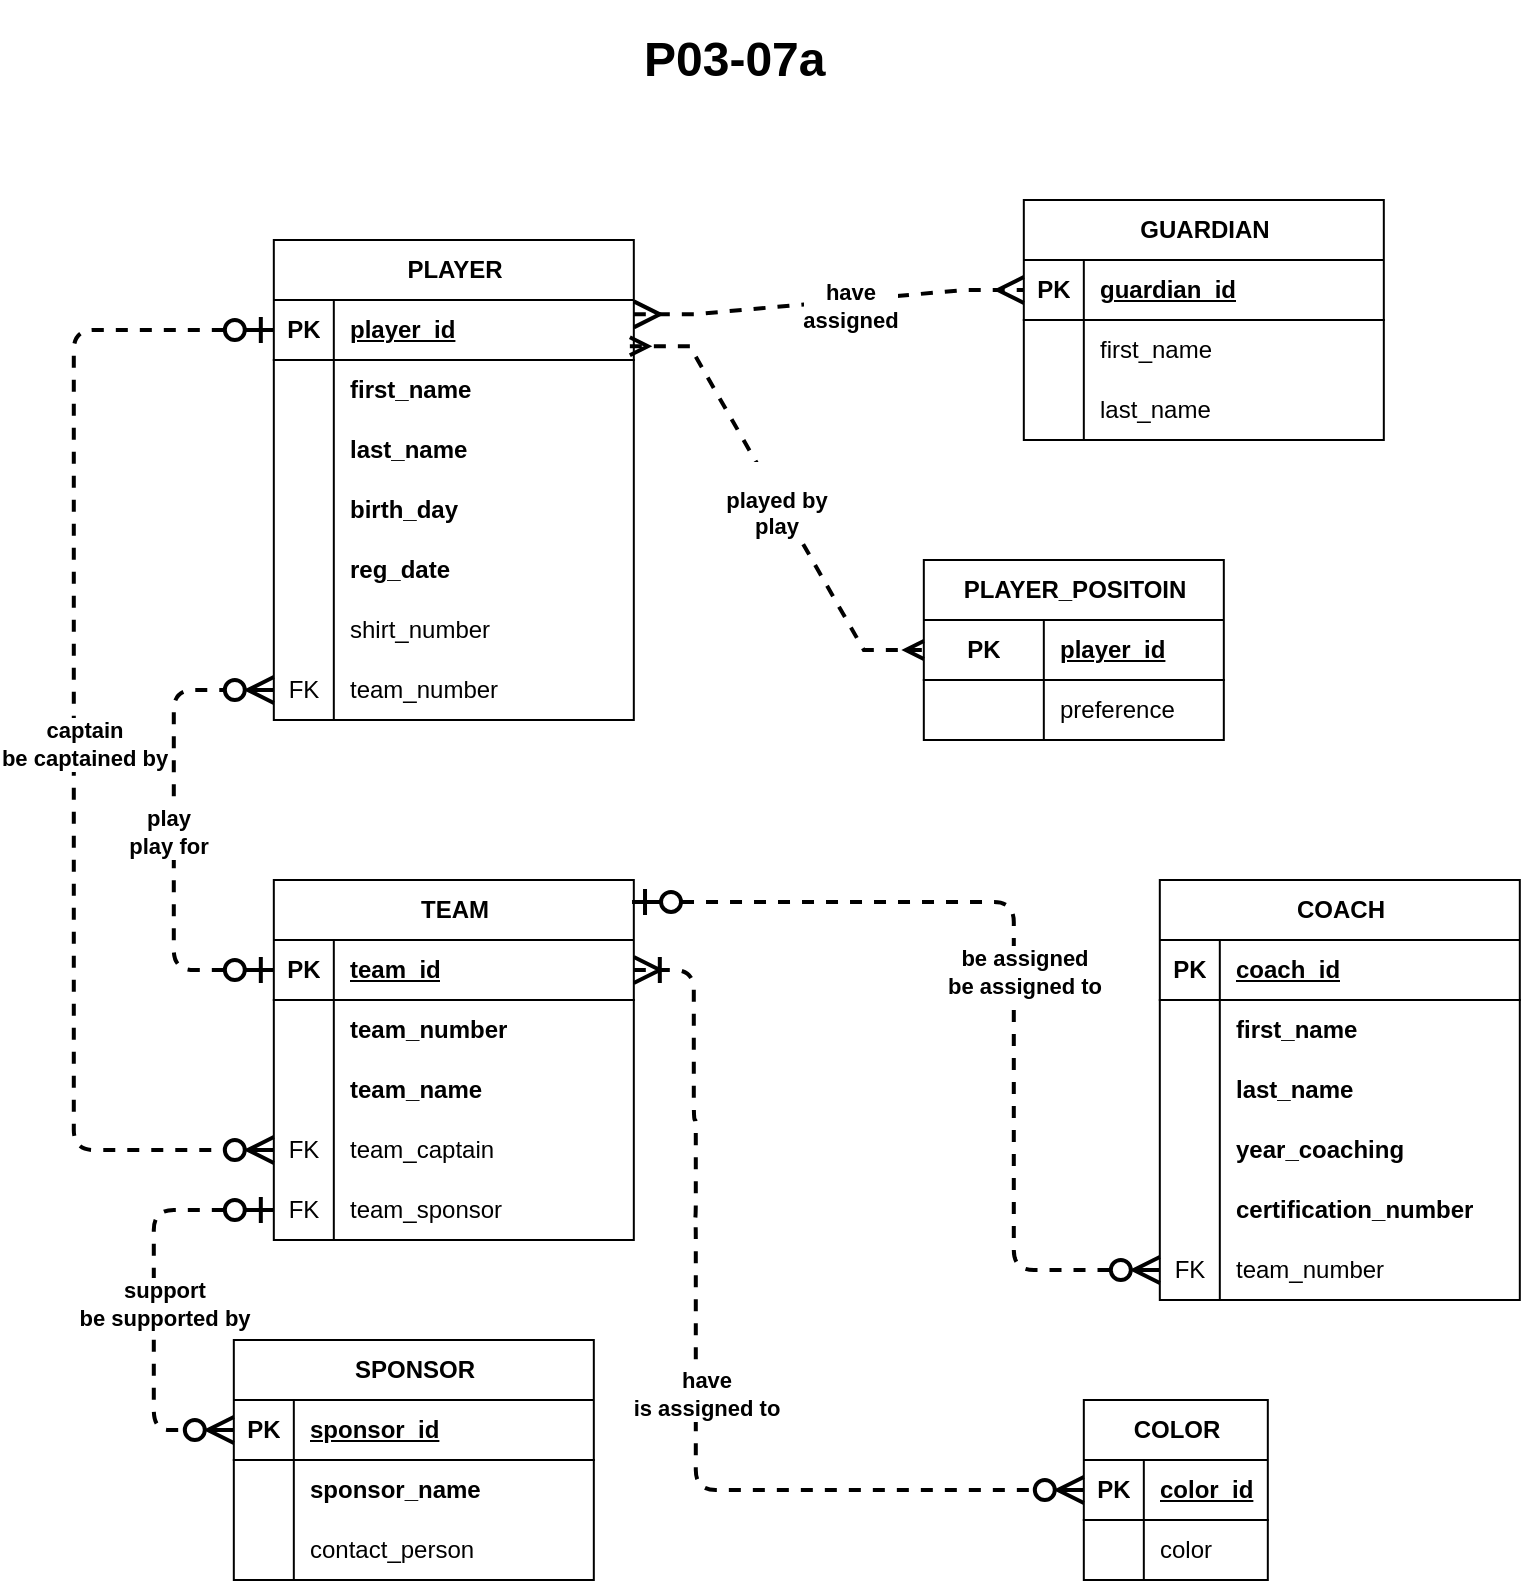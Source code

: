 <mxfile version="21.7.5" type="device" pages="2">
  <diagram name="P03-07a" id="sYHj9SmneG43tN-LpgYO">
    <mxGraphModel dx="1884" dy="1133" grid="1" gridSize="10" guides="1" tooltips="1" connect="1" arrows="1" fold="1" page="1" pageScale="1" pageWidth="850" pageHeight="1100" math="0" shadow="0">
      <root>
        <mxCell id="0" />
        <mxCell id="1" parent="0" />
        <mxCell id="mwFSR0sFATxW0m69nNFg-1" value="PLAYER" style="shape=table;startSize=30;container=1;collapsible=1;childLayout=tableLayout;fixedRows=1;rowLines=0;fontStyle=1;align=center;resizeLast=1;html=1;" parent="1" vertex="1">
          <mxGeometry x="159.91" y="250" width="180" height="240" as="geometry" />
        </mxCell>
        <mxCell id="mwFSR0sFATxW0m69nNFg-2" value="" style="shape=tableRow;horizontal=0;startSize=0;swimlaneHead=0;swimlaneBody=0;fillColor=none;collapsible=0;dropTarget=0;points=[[0,0.5],[1,0.5]];portConstraint=eastwest;top=0;left=0;right=0;bottom=1;" parent="mwFSR0sFATxW0m69nNFg-1" vertex="1">
          <mxGeometry y="30" width="180" height="30" as="geometry" />
        </mxCell>
        <mxCell id="mwFSR0sFATxW0m69nNFg-3" value="PK" style="shape=partialRectangle;connectable=0;fillColor=none;top=0;left=0;bottom=0;right=0;fontStyle=1;overflow=hidden;whiteSpace=wrap;html=1;" parent="mwFSR0sFATxW0m69nNFg-2" vertex="1">
          <mxGeometry width="30" height="30" as="geometry">
            <mxRectangle width="30" height="30" as="alternateBounds" />
          </mxGeometry>
        </mxCell>
        <mxCell id="mwFSR0sFATxW0m69nNFg-4" value="player_id" style="shape=partialRectangle;connectable=0;fillColor=none;top=0;left=0;bottom=0;right=0;align=left;spacingLeft=6;fontStyle=5;overflow=hidden;whiteSpace=wrap;html=1;" parent="mwFSR0sFATxW0m69nNFg-2" vertex="1">
          <mxGeometry x="30" width="150" height="30" as="geometry">
            <mxRectangle width="150" height="30" as="alternateBounds" />
          </mxGeometry>
        </mxCell>
        <mxCell id="mwFSR0sFATxW0m69nNFg-5" value="" style="shape=tableRow;horizontal=0;startSize=0;swimlaneHead=0;swimlaneBody=0;fillColor=none;collapsible=0;dropTarget=0;points=[[0,0.5],[1,0.5]];portConstraint=eastwest;top=0;left=0;right=0;bottom=0;" parent="mwFSR0sFATxW0m69nNFg-1" vertex="1">
          <mxGeometry y="60" width="180" height="30" as="geometry" />
        </mxCell>
        <mxCell id="mwFSR0sFATxW0m69nNFg-6" value="" style="shape=partialRectangle;connectable=0;fillColor=none;top=0;left=0;bottom=0;right=0;editable=1;overflow=hidden;whiteSpace=wrap;html=1;" parent="mwFSR0sFATxW0m69nNFg-5" vertex="1">
          <mxGeometry width="30" height="30" as="geometry">
            <mxRectangle width="30" height="30" as="alternateBounds" />
          </mxGeometry>
        </mxCell>
        <mxCell id="mwFSR0sFATxW0m69nNFg-7" value="first_name" style="shape=partialRectangle;connectable=0;fillColor=none;top=0;left=0;bottom=0;right=0;align=left;spacingLeft=6;overflow=hidden;whiteSpace=wrap;html=1;fontStyle=1" parent="mwFSR0sFATxW0m69nNFg-5" vertex="1">
          <mxGeometry x="30" width="150" height="30" as="geometry">
            <mxRectangle width="150" height="30" as="alternateBounds" />
          </mxGeometry>
        </mxCell>
        <mxCell id="mwFSR0sFATxW0m69nNFg-8" value="" style="shape=tableRow;horizontal=0;startSize=0;swimlaneHead=0;swimlaneBody=0;fillColor=none;collapsible=0;dropTarget=0;points=[[0,0.5],[1,0.5]];portConstraint=eastwest;top=0;left=0;right=0;bottom=0;fontStyle=0" parent="mwFSR0sFATxW0m69nNFg-1" vertex="1">
          <mxGeometry y="90" width="180" height="30" as="geometry" />
        </mxCell>
        <mxCell id="mwFSR0sFATxW0m69nNFg-9" value="" style="shape=partialRectangle;connectable=0;fillColor=none;top=0;left=0;bottom=0;right=0;editable=1;overflow=hidden;whiteSpace=wrap;html=1;" parent="mwFSR0sFATxW0m69nNFg-8" vertex="1">
          <mxGeometry width="30" height="30" as="geometry">
            <mxRectangle width="30" height="30" as="alternateBounds" />
          </mxGeometry>
        </mxCell>
        <mxCell id="mwFSR0sFATxW0m69nNFg-10" value="&lt;b&gt;last_name&lt;/b&gt;" style="shape=partialRectangle;connectable=0;fillColor=none;top=0;left=0;bottom=0;right=0;align=left;spacingLeft=6;overflow=hidden;whiteSpace=wrap;html=1;" parent="mwFSR0sFATxW0m69nNFg-8" vertex="1">
          <mxGeometry x="30" width="150" height="30" as="geometry">
            <mxRectangle width="150" height="30" as="alternateBounds" />
          </mxGeometry>
        </mxCell>
        <mxCell id="mwFSR0sFATxW0m69nNFg-11" value="" style="shape=tableRow;horizontal=0;startSize=0;swimlaneHead=0;swimlaneBody=0;fillColor=none;collapsible=0;dropTarget=0;points=[[0,0.5],[1,0.5]];portConstraint=eastwest;top=0;left=0;right=0;bottom=0;" parent="mwFSR0sFATxW0m69nNFg-1" vertex="1">
          <mxGeometry y="120" width="180" height="30" as="geometry" />
        </mxCell>
        <mxCell id="mwFSR0sFATxW0m69nNFg-12" value="" style="shape=partialRectangle;connectable=0;fillColor=none;top=0;left=0;bottom=0;right=0;editable=1;overflow=hidden;whiteSpace=wrap;html=1;" parent="mwFSR0sFATxW0m69nNFg-11" vertex="1">
          <mxGeometry width="30" height="30" as="geometry">
            <mxRectangle width="30" height="30" as="alternateBounds" />
          </mxGeometry>
        </mxCell>
        <mxCell id="mwFSR0sFATxW0m69nNFg-13" value="&lt;b&gt;birth_day&lt;/b&gt;" style="shape=partialRectangle;connectable=0;fillColor=none;top=0;left=0;bottom=0;right=0;align=left;spacingLeft=6;overflow=hidden;whiteSpace=wrap;html=1;" parent="mwFSR0sFATxW0m69nNFg-11" vertex="1">
          <mxGeometry x="30" width="150" height="30" as="geometry">
            <mxRectangle width="150" height="30" as="alternateBounds" />
          </mxGeometry>
        </mxCell>
        <mxCell id="mwFSR0sFATxW0m69nNFg-14" value="" style="shape=tableRow;horizontal=0;startSize=0;swimlaneHead=0;swimlaneBody=0;fillColor=none;collapsible=0;dropTarget=0;points=[[0,0.5],[1,0.5]];portConstraint=eastwest;top=0;left=0;right=0;bottom=0;" parent="mwFSR0sFATxW0m69nNFg-1" vertex="1">
          <mxGeometry y="150" width="180" height="30" as="geometry" />
        </mxCell>
        <mxCell id="mwFSR0sFATxW0m69nNFg-15" value="" style="shape=partialRectangle;connectable=0;fillColor=none;top=0;left=0;bottom=0;right=0;editable=1;overflow=hidden;whiteSpace=wrap;html=1;" parent="mwFSR0sFATxW0m69nNFg-14" vertex="1">
          <mxGeometry width="30" height="30" as="geometry">
            <mxRectangle width="30" height="30" as="alternateBounds" />
          </mxGeometry>
        </mxCell>
        <mxCell id="mwFSR0sFATxW0m69nNFg-16" value="&lt;b&gt;reg_date&lt;/b&gt;" style="shape=partialRectangle;connectable=0;fillColor=none;top=0;left=0;bottom=0;right=0;align=left;spacingLeft=6;overflow=hidden;whiteSpace=wrap;html=1;" parent="mwFSR0sFATxW0m69nNFg-14" vertex="1">
          <mxGeometry x="30" width="150" height="30" as="geometry">
            <mxRectangle width="150" height="30" as="alternateBounds" />
          </mxGeometry>
        </mxCell>
        <mxCell id="mwFSR0sFATxW0m69nNFg-17" value="" style="shape=tableRow;horizontal=0;startSize=0;swimlaneHead=0;swimlaneBody=0;fillColor=none;collapsible=0;dropTarget=0;points=[[0,0.5],[1,0.5]];portConstraint=eastwest;top=0;left=0;right=0;bottom=0;" parent="mwFSR0sFATxW0m69nNFg-1" vertex="1">
          <mxGeometry y="180" width="180" height="30" as="geometry" />
        </mxCell>
        <mxCell id="mwFSR0sFATxW0m69nNFg-18" value="" style="shape=partialRectangle;connectable=0;fillColor=none;top=0;left=0;bottom=0;right=0;editable=1;overflow=hidden;whiteSpace=wrap;html=1;" parent="mwFSR0sFATxW0m69nNFg-17" vertex="1">
          <mxGeometry width="30" height="30" as="geometry">
            <mxRectangle width="30" height="30" as="alternateBounds" />
          </mxGeometry>
        </mxCell>
        <mxCell id="mwFSR0sFATxW0m69nNFg-19" value="shirt_number" style="shape=partialRectangle;connectable=0;fillColor=none;top=0;left=0;bottom=0;right=0;align=left;spacingLeft=6;overflow=hidden;whiteSpace=wrap;html=1;" parent="mwFSR0sFATxW0m69nNFg-17" vertex="1">
          <mxGeometry x="30" width="150" height="30" as="geometry">
            <mxRectangle width="150" height="30" as="alternateBounds" />
          </mxGeometry>
        </mxCell>
        <mxCell id="mwFSR0sFATxW0m69nNFg-20" value="" style="shape=tableRow;horizontal=0;startSize=0;swimlaneHead=0;swimlaneBody=0;fillColor=none;collapsible=0;dropTarget=0;points=[[0,0.5],[1,0.5]];portConstraint=eastwest;top=0;left=0;right=0;bottom=0;" parent="mwFSR0sFATxW0m69nNFg-1" vertex="1">
          <mxGeometry y="210" width="180" height="30" as="geometry" />
        </mxCell>
        <mxCell id="mwFSR0sFATxW0m69nNFg-21" value="FK" style="shape=partialRectangle;connectable=0;fillColor=none;top=0;left=0;bottom=0;right=0;editable=1;overflow=hidden;whiteSpace=wrap;html=1;" parent="mwFSR0sFATxW0m69nNFg-20" vertex="1">
          <mxGeometry width="30" height="30" as="geometry">
            <mxRectangle width="30" height="30" as="alternateBounds" />
          </mxGeometry>
        </mxCell>
        <mxCell id="mwFSR0sFATxW0m69nNFg-22" value="team_number" style="shape=partialRectangle;connectable=0;fillColor=none;top=0;left=0;bottom=0;right=0;align=left;spacingLeft=6;overflow=hidden;whiteSpace=wrap;html=1;" parent="mwFSR0sFATxW0m69nNFg-20" vertex="1">
          <mxGeometry x="30" width="150" height="30" as="geometry">
            <mxRectangle width="150" height="30" as="alternateBounds" />
          </mxGeometry>
        </mxCell>
        <mxCell id="mwFSR0sFATxW0m69nNFg-90" value="TEAM" style="shape=table;startSize=30;container=1;collapsible=1;childLayout=tableLayout;fixedRows=1;rowLines=0;fontStyle=1;align=center;resizeLast=1;html=1;" parent="1" vertex="1">
          <mxGeometry x="159.91" y="570" width="180" height="180" as="geometry" />
        </mxCell>
        <mxCell id="mwFSR0sFATxW0m69nNFg-91" value="" style="shape=tableRow;horizontal=0;startSize=0;swimlaneHead=0;swimlaneBody=0;fillColor=none;collapsible=0;dropTarget=0;points=[[0,0.5],[1,0.5]];portConstraint=eastwest;top=0;left=0;right=0;bottom=1;" parent="mwFSR0sFATxW0m69nNFg-90" vertex="1">
          <mxGeometry y="30" width="180" height="30" as="geometry" />
        </mxCell>
        <mxCell id="mwFSR0sFATxW0m69nNFg-92" value="PK" style="shape=partialRectangle;connectable=0;fillColor=none;top=0;left=0;bottom=0;right=0;fontStyle=1;overflow=hidden;whiteSpace=wrap;html=1;" parent="mwFSR0sFATxW0m69nNFg-91" vertex="1">
          <mxGeometry width="30" height="30" as="geometry">
            <mxRectangle width="30" height="30" as="alternateBounds" />
          </mxGeometry>
        </mxCell>
        <mxCell id="mwFSR0sFATxW0m69nNFg-93" value="team_id" style="shape=partialRectangle;connectable=0;fillColor=none;top=0;left=0;bottom=0;right=0;align=left;spacingLeft=6;fontStyle=5;overflow=hidden;whiteSpace=wrap;html=1;" parent="mwFSR0sFATxW0m69nNFg-91" vertex="1">
          <mxGeometry x="30" width="150" height="30" as="geometry">
            <mxRectangle width="150" height="30" as="alternateBounds" />
          </mxGeometry>
        </mxCell>
        <mxCell id="mwFSR0sFATxW0m69nNFg-94" value="" style="shape=tableRow;horizontal=0;startSize=0;swimlaneHead=0;swimlaneBody=0;fillColor=none;collapsible=0;dropTarget=0;points=[[0,0.5],[1,0.5]];portConstraint=eastwest;top=0;left=0;right=0;bottom=0;" parent="mwFSR0sFATxW0m69nNFg-90" vertex="1">
          <mxGeometry y="60" width="180" height="30" as="geometry" />
        </mxCell>
        <mxCell id="mwFSR0sFATxW0m69nNFg-95" value="" style="shape=partialRectangle;connectable=0;fillColor=none;top=0;left=0;bottom=0;right=0;editable=1;overflow=hidden;whiteSpace=wrap;html=1;" parent="mwFSR0sFATxW0m69nNFg-94" vertex="1">
          <mxGeometry width="30" height="30" as="geometry">
            <mxRectangle width="30" height="30" as="alternateBounds" />
          </mxGeometry>
        </mxCell>
        <mxCell id="mwFSR0sFATxW0m69nNFg-96" value="team_number" style="shape=partialRectangle;connectable=0;fillColor=none;top=0;left=0;bottom=0;right=0;align=left;spacingLeft=6;overflow=hidden;whiteSpace=wrap;html=1;fontStyle=1" parent="mwFSR0sFATxW0m69nNFg-94" vertex="1">
          <mxGeometry x="30" width="150" height="30" as="geometry">
            <mxRectangle width="150" height="30" as="alternateBounds" />
          </mxGeometry>
        </mxCell>
        <mxCell id="mwFSR0sFATxW0m69nNFg-97" value="" style="shape=tableRow;horizontal=0;startSize=0;swimlaneHead=0;swimlaneBody=0;fillColor=none;collapsible=0;dropTarget=0;points=[[0,0.5],[1,0.5]];portConstraint=eastwest;top=0;left=0;right=0;bottom=0;" parent="mwFSR0sFATxW0m69nNFg-90" vertex="1">
          <mxGeometry y="90" width="180" height="30" as="geometry" />
        </mxCell>
        <mxCell id="mwFSR0sFATxW0m69nNFg-98" value="" style="shape=partialRectangle;connectable=0;fillColor=none;top=0;left=0;bottom=0;right=0;editable=1;overflow=hidden;whiteSpace=wrap;html=1;" parent="mwFSR0sFATxW0m69nNFg-97" vertex="1">
          <mxGeometry width="30" height="30" as="geometry">
            <mxRectangle width="30" height="30" as="alternateBounds" />
          </mxGeometry>
        </mxCell>
        <mxCell id="mwFSR0sFATxW0m69nNFg-99" value="&lt;b&gt;team_name&lt;/b&gt;" style="shape=partialRectangle;connectable=0;fillColor=none;top=0;left=0;bottom=0;right=0;align=left;spacingLeft=6;overflow=hidden;whiteSpace=wrap;html=1;" parent="mwFSR0sFATxW0m69nNFg-97" vertex="1">
          <mxGeometry x="30" width="150" height="30" as="geometry">
            <mxRectangle width="150" height="30" as="alternateBounds" />
          </mxGeometry>
        </mxCell>
        <mxCell id="mwFSR0sFATxW0m69nNFg-100" value="" style="shape=tableRow;horizontal=0;startSize=0;swimlaneHead=0;swimlaneBody=0;fillColor=none;collapsible=0;dropTarget=0;points=[[0,0.5],[1,0.5]];portConstraint=eastwest;top=0;left=0;right=0;bottom=0;" parent="mwFSR0sFATxW0m69nNFg-90" vertex="1">
          <mxGeometry y="120" width="180" height="30" as="geometry" />
        </mxCell>
        <mxCell id="mwFSR0sFATxW0m69nNFg-101" value="FK" style="shape=partialRectangle;connectable=0;fillColor=none;top=0;left=0;bottom=0;right=0;editable=1;overflow=hidden;whiteSpace=wrap;html=1;" parent="mwFSR0sFATxW0m69nNFg-100" vertex="1">
          <mxGeometry width="30" height="30" as="geometry">
            <mxRectangle width="30" height="30" as="alternateBounds" />
          </mxGeometry>
        </mxCell>
        <mxCell id="mwFSR0sFATxW0m69nNFg-102" value="team_captain" style="shape=partialRectangle;connectable=0;fillColor=none;top=0;left=0;bottom=0;right=0;align=left;spacingLeft=6;overflow=hidden;whiteSpace=wrap;html=1;" parent="mwFSR0sFATxW0m69nNFg-100" vertex="1">
          <mxGeometry x="30" width="150" height="30" as="geometry">
            <mxRectangle width="150" height="30" as="alternateBounds" />
          </mxGeometry>
        </mxCell>
        <mxCell id="mwFSR0sFATxW0m69nNFg-103" value="" style="shape=tableRow;horizontal=0;startSize=0;swimlaneHead=0;swimlaneBody=0;fillColor=none;collapsible=0;dropTarget=0;points=[[0,0.5],[1,0.5]];portConstraint=eastwest;top=0;left=0;right=0;bottom=0;" parent="mwFSR0sFATxW0m69nNFg-90" vertex="1">
          <mxGeometry y="150" width="180" height="30" as="geometry" />
        </mxCell>
        <mxCell id="mwFSR0sFATxW0m69nNFg-104" value="FK" style="shape=partialRectangle;connectable=0;fillColor=none;top=0;left=0;bottom=0;right=0;editable=1;overflow=hidden;whiteSpace=wrap;html=1;" parent="mwFSR0sFATxW0m69nNFg-103" vertex="1">
          <mxGeometry width="30" height="30" as="geometry">
            <mxRectangle width="30" height="30" as="alternateBounds" />
          </mxGeometry>
        </mxCell>
        <mxCell id="mwFSR0sFATxW0m69nNFg-105" value="team_sponsor" style="shape=partialRectangle;connectable=0;fillColor=none;top=0;left=0;bottom=0;right=0;align=left;spacingLeft=6;overflow=hidden;whiteSpace=wrap;html=1;" parent="mwFSR0sFATxW0m69nNFg-103" vertex="1">
          <mxGeometry x="30" width="150" height="30" as="geometry">
            <mxRectangle width="150" height="30" as="alternateBounds" />
          </mxGeometry>
        </mxCell>
        <mxCell id="mwFSR0sFATxW0m69nNFg-106" value="SPONSOR" style="shape=table;startSize=30;container=1;collapsible=1;childLayout=tableLayout;fixedRows=1;rowLines=0;fontStyle=1;align=center;resizeLast=1;html=1;" parent="1" vertex="1">
          <mxGeometry x="139.91" y="800" width="180" height="120" as="geometry" />
        </mxCell>
        <mxCell id="mwFSR0sFATxW0m69nNFg-107" value="" style="shape=tableRow;horizontal=0;startSize=0;swimlaneHead=0;swimlaneBody=0;fillColor=none;collapsible=0;dropTarget=0;points=[[0,0.5],[1,0.5]];portConstraint=eastwest;top=0;left=0;right=0;bottom=1;" parent="mwFSR0sFATxW0m69nNFg-106" vertex="1">
          <mxGeometry y="30" width="180" height="30" as="geometry" />
        </mxCell>
        <mxCell id="mwFSR0sFATxW0m69nNFg-108" value="PK" style="shape=partialRectangle;connectable=0;fillColor=none;top=0;left=0;bottom=0;right=0;fontStyle=1;overflow=hidden;whiteSpace=wrap;html=1;" parent="mwFSR0sFATxW0m69nNFg-107" vertex="1">
          <mxGeometry width="30" height="30" as="geometry">
            <mxRectangle width="30" height="30" as="alternateBounds" />
          </mxGeometry>
        </mxCell>
        <mxCell id="mwFSR0sFATxW0m69nNFg-109" value="sponsor_id" style="shape=partialRectangle;connectable=0;fillColor=none;top=0;left=0;bottom=0;right=0;align=left;spacingLeft=6;fontStyle=5;overflow=hidden;whiteSpace=wrap;html=1;" parent="mwFSR0sFATxW0m69nNFg-107" vertex="1">
          <mxGeometry x="30" width="150" height="30" as="geometry">
            <mxRectangle width="150" height="30" as="alternateBounds" />
          </mxGeometry>
        </mxCell>
        <mxCell id="mwFSR0sFATxW0m69nNFg-110" value="" style="shape=tableRow;horizontal=0;startSize=0;swimlaneHead=0;swimlaneBody=0;fillColor=none;collapsible=0;dropTarget=0;points=[[0,0.5],[1,0.5]];portConstraint=eastwest;top=0;left=0;right=0;bottom=0;" parent="mwFSR0sFATxW0m69nNFg-106" vertex="1">
          <mxGeometry y="60" width="180" height="30" as="geometry" />
        </mxCell>
        <mxCell id="mwFSR0sFATxW0m69nNFg-111" value="" style="shape=partialRectangle;connectable=0;fillColor=none;top=0;left=0;bottom=0;right=0;editable=1;overflow=hidden;whiteSpace=wrap;html=1;" parent="mwFSR0sFATxW0m69nNFg-110" vertex="1">
          <mxGeometry width="30" height="30" as="geometry">
            <mxRectangle width="30" height="30" as="alternateBounds" />
          </mxGeometry>
        </mxCell>
        <mxCell id="mwFSR0sFATxW0m69nNFg-112" value="sponsor_name" style="shape=partialRectangle;connectable=0;fillColor=none;top=0;left=0;bottom=0;right=0;align=left;spacingLeft=6;overflow=hidden;whiteSpace=wrap;html=1;fontStyle=1" parent="mwFSR0sFATxW0m69nNFg-110" vertex="1">
          <mxGeometry x="30" width="150" height="30" as="geometry">
            <mxRectangle width="150" height="30" as="alternateBounds" />
          </mxGeometry>
        </mxCell>
        <mxCell id="mwFSR0sFATxW0m69nNFg-113" value="" style="shape=tableRow;horizontal=0;startSize=0;swimlaneHead=0;swimlaneBody=0;fillColor=none;collapsible=0;dropTarget=0;points=[[0,0.5],[1,0.5]];portConstraint=eastwest;top=0;left=0;right=0;bottom=0;" parent="mwFSR0sFATxW0m69nNFg-106" vertex="1">
          <mxGeometry y="90" width="180" height="30" as="geometry" />
        </mxCell>
        <mxCell id="mwFSR0sFATxW0m69nNFg-114" value="" style="shape=partialRectangle;connectable=0;fillColor=none;top=0;left=0;bottom=0;right=0;editable=1;overflow=hidden;whiteSpace=wrap;html=1;" parent="mwFSR0sFATxW0m69nNFg-113" vertex="1">
          <mxGeometry width="30" height="30" as="geometry">
            <mxRectangle width="30" height="30" as="alternateBounds" />
          </mxGeometry>
        </mxCell>
        <mxCell id="mwFSR0sFATxW0m69nNFg-115" value="contact_person" style="shape=partialRectangle;connectable=0;fillColor=none;top=0;left=0;bottom=0;right=0;align=left;spacingLeft=6;overflow=hidden;whiteSpace=wrap;html=1;" parent="mwFSR0sFATxW0m69nNFg-113" vertex="1">
          <mxGeometry x="30" width="150" height="30" as="geometry">
            <mxRectangle width="150" height="30" as="alternateBounds" />
          </mxGeometry>
        </mxCell>
        <mxCell id="mwFSR0sFATxW0m69nNFg-120" value="" style="edgeStyle=orthogonalEdgeStyle;fontSize=12;html=1;endArrow=ERzeroToMany;startArrow=ERzeroToOne;rounded=1;dashed=1;strokeWidth=2;endSize=10;startSize=10;endFill=0;startFill=0;entryX=0;entryY=0.5;entryDx=0;entryDy=0;" parent="1" source="mwFSR0sFATxW0m69nNFg-91" target="mwFSR0sFATxW0m69nNFg-20" edge="1">
          <mxGeometry width="100" height="100" relative="1" as="geometry">
            <mxPoint x="129.91" y="610" as="sourcePoint" />
            <mxPoint x="129.91" y="470" as="targetPoint" />
            <Array as="points">
              <mxPoint x="109.91" y="615" />
              <mxPoint x="109.91" y="475" />
            </Array>
          </mxGeometry>
        </mxCell>
        <mxCell id="mwFSR0sFATxW0m69nNFg-121" value="play&lt;br&gt;play for" style="edgeLabel;html=1;align=center;verticalAlign=middle;resizable=0;points=[];fontStyle=1" parent="mwFSR0sFATxW0m69nNFg-120" vertex="1" connectable="0">
          <mxGeometry x="0.003" y="4" relative="1" as="geometry">
            <mxPoint x="1" y="1" as="offset" />
          </mxGeometry>
        </mxCell>
        <mxCell id="mwFSR0sFATxW0m69nNFg-123" value="" style="edgeStyle=orthogonalEdgeStyle;fontSize=12;html=1;endArrow=ERzeroToMany;startArrow=ERzeroToOne;rounded=1;dashed=1;strokeWidth=2;endSize=10;startSize=10;endFill=0;startFill=0;" parent="1" source="mwFSR0sFATxW0m69nNFg-2" target="mwFSR0sFATxW0m69nNFg-100" edge="1">
          <mxGeometry width="100" height="100" relative="1" as="geometry">
            <mxPoint x="59.91" y="288.4" as="sourcePoint" />
            <mxPoint x="59.91" y="680" as="targetPoint" />
            <Array as="points">
              <mxPoint x="59.91" y="295" />
              <mxPoint x="59.91" y="705" />
            </Array>
          </mxGeometry>
        </mxCell>
        <mxCell id="mwFSR0sFATxW0m69nNFg-124" value="captain&lt;br&gt;be captained by" style="edgeLabel;html=1;align=center;verticalAlign=middle;resizable=0;points=[];fontStyle=1" parent="mwFSR0sFATxW0m69nNFg-123" vertex="1" connectable="0">
          <mxGeometry x="0.003" y="4" relative="1" as="geometry">
            <mxPoint x="1" y="1" as="offset" />
          </mxGeometry>
        </mxCell>
        <mxCell id="mwFSR0sFATxW0m69nNFg-125" value="" style="edgeStyle=orthogonalEdgeStyle;fontSize=12;html=1;endArrow=ERzeroToMany;startArrow=ERzeroToOne;rounded=1;dashed=1;strokeWidth=2;endSize=10;startSize=10;endFill=0;startFill=0;entryX=0;entryY=0.5;entryDx=0;entryDy=0;exitX=0;exitY=0.5;exitDx=0;exitDy=0;" parent="1" source="mwFSR0sFATxW0m69nNFg-103" target="mwFSR0sFATxW0m69nNFg-107" edge="1">
          <mxGeometry width="100" height="100" relative="1" as="geometry">
            <mxPoint x="109.91" y="720" as="sourcePoint" />
            <mxPoint x="49.91" y="765" as="targetPoint" />
            <Array as="points">
              <mxPoint x="99.91" y="735" />
              <mxPoint x="99.91" y="845" />
            </Array>
          </mxGeometry>
        </mxCell>
        <mxCell id="mwFSR0sFATxW0m69nNFg-126" value="support&lt;br&gt;be supported by" style="edgeLabel;html=1;align=center;verticalAlign=middle;resizable=0;points=[];fontStyle=1" parent="mwFSR0sFATxW0m69nNFg-125" vertex="1" connectable="0">
          <mxGeometry x="0.003" y="4" relative="1" as="geometry">
            <mxPoint x="1" y="1" as="offset" />
          </mxGeometry>
        </mxCell>
        <mxCell id="mwFSR0sFATxW0m69nNFg-127" value="PLAYER_POSITOIN" style="shape=table;startSize=30;container=1;collapsible=1;childLayout=tableLayout;fixedRows=1;rowLines=0;fontStyle=1;align=center;resizeLast=1;html=1;" parent="1" vertex="1">
          <mxGeometry x="484.91" y="410" width="150" height="90" as="geometry" />
        </mxCell>
        <mxCell id="mwFSR0sFATxW0m69nNFg-128" value="" style="shape=tableRow;horizontal=0;startSize=0;swimlaneHead=0;swimlaneBody=0;fillColor=none;collapsible=0;dropTarget=0;points=[[0,0.5],[1,0.5]];portConstraint=eastwest;top=0;left=0;right=0;bottom=1;" parent="mwFSR0sFATxW0m69nNFg-127" vertex="1">
          <mxGeometry y="30" width="150" height="30" as="geometry" />
        </mxCell>
        <mxCell id="mwFSR0sFATxW0m69nNFg-129" value="PK" style="shape=partialRectangle;connectable=0;fillColor=none;top=0;left=0;bottom=0;right=0;fontStyle=1;overflow=hidden;whiteSpace=wrap;html=1;" parent="mwFSR0sFATxW0m69nNFg-128" vertex="1">
          <mxGeometry width="60" height="30" as="geometry">
            <mxRectangle width="60" height="30" as="alternateBounds" />
          </mxGeometry>
        </mxCell>
        <mxCell id="mwFSR0sFATxW0m69nNFg-130" value="player_id" style="shape=partialRectangle;connectable=0;fillColor=none;top=0;left=0;bottom=0;right=0;align=left;spacingLeft=6;fontStyle=5;overflow=hidden;whiteSpace=wrap;html=1;" parent="mwFSR0sFATxW0m69nNFg-128" vertex="1">
          <mxGeometry x="60" width="90" height="30" as="geometry">
            <mxRectangle width="90" height="30" as="alternateBounds" />
          </mxGeometry>
        </mxCell>
        <mxCell id="mwFSR0sFATxW0m69nNFg-134" value="" style="shape=tableRow;horizontal=0;startSize=0;swimlaneHead=0;swimlaneBody=0;fillColor=none;collapsible=0;dropTarget=0;points=[[0,0.5],[1,0.5]];portConstraint=eastwest;top=0;left=0;right=0;bottom=0;" parent="mwFSR0sFATxW0m69nNFg-127" vertex="1">
          <mxGeometry y="60" width="150" height="30" as="geometry" />
        </mxCell>
        <mxCell id="mwFSR0sFATxW0m69nNFg-135" value="" style="shape=partialRectangle;connectable=0;fillColor=none;top=0;left=0;bottom=0;right=0;editable=1;overflow=hidden;whiteSpace=wrap;html=1;" parent="mwFSR0sFATxW0m69nNFg-134" vertex="1">
          <mxGeometry width="60" height="30" as="geometry">
            <mxRectangle width="60" height="30" as="alternateBounds" />
          </mxGeometry>
        </mxCell>
        <mxCell id="mwFSR0sFATxW0m69nNFg-136" value="preference" style="shape=partialRectangle;connectable=0;fillColor=none;top=0;left=0;bottom=0;right=0;align=left;spacingLeft=6;overflow=hidden;whiteSpace=wrap;html=1;" parent="mwFSR0sFATxW0m69nNFg-134" vertex="1">
          <mxGeometry x="60" width="90" height="30" as="geometry">
            <mxRectangle width="90" height="30" as="alternateBounds" />
          </mxGeometry>
        </mxCell>
        <mxCell id="mwFSR0sFATxW0m69nNFg-158" value="GUARDIAN" style="shape=table;startSize=30;container=1;collapsible=1;childLayout=tableLayout;fixedRows=1;rowLines=0;fontStyle=1;align=center;resizeLast=1;html=1;" parent="1" vertex="1">
          <mxGeometry x="534.91" y="230" width="180" height="120" as="geometry" />
        </mxCell>
        <mxCell id="mwFSR0sFATxW0m69nNFg-159" value="" style="shape=tableRow;horizontal=0;startSize=0;swimlaneHead=0;swimlaneBody=0;fillColor=none;collapsible=0;dropTarget=0;points=[[0,0.5],[1,0.5]];portConstraint=eastwest;top=0;left=0;right=0;bottom=1;" parent="mwFSR0sFATxW0m69nNFg-158" vertex="1">
          <mxGeometry y="30" width="180" height="30" as="geometry" />
        </mxCell>
        <mxCell id="mwFSR0sFATxW0m69nNFg-160" value="PK" style="shape=partialRectangle;connectable=0;fillColor=none;top=0;left=0;bottom=0;right=0;fontStyle=1;overflow=hidden;whiteSpace=wrap;html=1;" parent="mwFSR0sFATxW0m69nNFg-159" vertex="1">
          <mxGeometry width="30" height="30" as="geometry">
            <mxRectangle width="30" height="30" as="alternateBounds" />
          </mxGeometry>
        </mxCell>
        <mxCell id="mwFSR0sFATxW0m69nNFg-161" value="guardian_id" style="shape=partialRectangle;connectable=0;fillColor=none;top=0;left=0;bottom=0;right=0;align=left;spacingLeft=6;fontStyle=5;overflow=hidden;whiteSpace=wrap;html=1;" parent="mwFSR0sFATxW0m69nNFg-159" vertex="1">
          <mxGeometry x="30" width="150" height="30" as="geometry">
            <mxRectangle width="150" height="30" as="alternateBounds" />
          </mxGeometry>
        </mxCell>
        <mxCell id="mwFSR0sFATxW0m69nNFg-162" value="" style="shape=tableRow;horizontal=0;startSize=0;swimlaneHead=0;swimlaneBody=0;fillColor=none;collapsible=0;dropTarget=0;points=[[0,0.5],[1,0.5]];portConstraint=eastwest;top=0;left=0;right=0;bottom=0;" parent="mwFSR0sFATxW0m69nNFg-158" vertex="1">
          <mxGeometry y="60" width="180" height="30" as="geometry" />
        </mxCell>
        <mxCell id="mwFSR0sFATxW0m69nNFg-163" value="" style="shape=partialRectangle;connectable=0;fillColor=none;top=0;left=0;bottom=0;right=0;editable=1;overflow=hidden;whiteSpace=wrap;html=1;" parent="mwFSR0sFATxW0m69nNFg-162" vertex="1">
          <mxGeometry width="30" height="30" as="geometry">
            <mxRectangle width="30" height="30" as="alternateBounds" />
          </mxGeometry>
        </mxCell>
        <mxCell id="mwFSR0sFATxW0m69nNFg-164" value="first_name&lt;span style=&quot;white-space: pre;&quot;&gt;&#x9;&lt;/span&gt;" style="shape=partialRectangle;connectable=0;fillColor=none;top=0;left=0;bottom=0;right=0;align=left;spacingLeft=6;overflow=hidden;whiteSpace=wrap;html=1;" parent="mwFSR0sFATxW0m69nNFg-162" vertex="1">
          <mxGeometry x="30" width="150" height="30" as="geometry">
            <mxRectangle width="150" height="30" as="alternateBounds" />
          </mxGeometry>
        </mxCell>
        <mxCell id="mwFSR0sFATxW0m69nNFg-165" value="" style="shape=tableRow;horizontal=0;startSize=0;swimlaneHead=0;swimlaneBody=0;fillColor=none;collapsible=0;dropTarget=0;points=[[0,0.5],[1,0.5]];portConstraint=eastwest;top=0;left=0;right=0;bottom=0;" parent="mwFSR0sFATxW0m69nNFg-158" vertex="1">
          <mxGeometry y="90" width="180" height="30" as="geometry" />
        </mxCell>
        <mxCell id="mwFSR0sFATxW0m69nNFg-166" value="" style="shape=partialRectangle;connectable=0;fillColor=none;top=0;left=0;bottom=0;right=0;editable=1;overflow=hidden;whiteSpace=wrap;html=1;" parent="mwFSR0sFATxW0m69nNFg-165" vertex="1">
          <mxGeometry width="30" height="30" as="geometry">
            <mxRectangle width="30" height="30" as="alternateBounds" />
          </mxGeometry>
        </mxCell>
        <mxCell id="mwFSR0sFATxW0m69nNFg-167" value="last_name" style="shape=partialRectangle;connectable=0;fillColor=none;top=0;left=0;bottom=0;right=0;align=left;spacingLeft=6;overflow=hidden;whiteSpace=wrap;html=1;" parent="mwFSR0sFATxW0m69nNFg-165" vertex="1">
          <mxGeometry x="30" width="150" height="30" as="geometry">
            <mxRectangle width="150" height="30" as="alternateBounds" />
          </mxGeometry>
        </mxCell>
        <mxCell id="mwFSR0sFATxW0m69nNFg-173" value="COACH" style="shape=table;startSize=30;container=1;collapsible=1;childLayout=tableLayout;fixedRows=1;rowLines=0;fontStyle=1;align=center;resizeLast=1;html=1;" parent="1" vertex="1">
          <mxGeometry x="602.91" y="570" width="180" height="210" as="geometry" />
        </mxCell>
        <mxCell id="mwFSR0sFATxW0m69nNFg-174" value="" style="shape=tableRow;horizontal=0;startSize=0;swimlaneHead=0;swimlaneBody=0;fillColor=none;collapsible=0;dropTarget=0;points=[[0,0.5],[1,0.5]];portConstraint=eastwest;top=0;left=0;right=0;bottom=1;" parent="mwFSR0sFATxW0m69nNFg-173" vertex="1">
          <mxGeometry y="30" width="180" height="30" as="geometry" />
        </mxCell>
        <mxCell id="mwFSR0sFATxW0m69nNFg-175" value="PK" style="shape=partialRectangle;connectable=0;fillColor=none;top=0;left=0;bottom=0;right=0;fontStyle=1;overflow=hidden;whiteSpace=wrap;html=1;" parent="mwFSR0sFATxW0m69nNFg-174" vertex="1">
          <mxGeometry width="30" height="30" as="geometry">
            <mxRectangle width="30" height="30" as="alternateBounds" />
          </mxGeometry>
        </mxCell>
        <mxCell id="mwFSR0sFATxW0m69nNFg-176" value="coach_id" style="shape=partialRectangle;connectable=0;fillColor=none;top=0;left=0;bottom=0;right=0;align=left;spacingLeft=6;fontStyle=5;overflow=hidden;whiteSpace=wrap;html=1;" parent="mwFSR0sFATxW0m69nNFg-174" vertex="1">
          <mxGeometry x="30" width="150" height="30" as="geometry">
            <mxRectangle width="150" height="30" as="alternateBounds" />
          </mxGeometry>
        </mxCell>
        <mxCell id="mwFSR0sFATxW0m69nNFg-177" value="" style="shape=tableRow;horizontal=0;startSize=0;swimlaneHead=0;swimlaneBody=0;fillColor=none;collapsible=0;dropTarget=0;points=[[0,0.5],[1,0.5]];portConstraint=eastwest;top=0;left=0;right=0;bottom=0;" parent="mwFSR0sFATxW0m69nNFg-173" vertex="1">
          <mxGeometry y="60" width="180" height="30" as="geometry" />
        </mxCell>
        <mxCell id="mwFSR0sFATxW0m69nNFg-178" value="" style="shape=partialRectangle;connectable=0;fillColor=none;top=0;left=0;bottom=0;right=0;editable=1;overflow=hidden;whiteSpace=wrap;html=1;" parent="mwFSR0sFATxW0m69nNFg-177" vertex="1">
          <mxGeometry width="30" height="30" as="geometry">
            <mxRectangle width="30" height="30" as="alternateBounds" />
          </mxGeometry>
        </mxCell>
        <mxCell id="mwFSR0sFATxW0m69nNFg-179" value="first_name" style="shape=partialRectangle;connectable=0;fillColor=none;top=0;left=0;bottom=0;right=0;align=left;spacingLeft=6;overflow=hidden;whiteSpace=wrap;html=1;fontStyle=1" parent="mwFSR0sFATxW0m69nNFg-177" vertex="1">
          <mxGeometry x="30" width="150" height="30" as="geometry">
            <mxRectangle width="150" height="30" as="alternateBounds" />
          </mxGeometry>
        </mxCell>
        <mxCell id="mwFSR0sFATxW0m69nNFg-180" value="" style="shape=tableRow;horizontal=0;startSize=0;swimlaneHead=0;swimlaneBody=0;fillColor=none;collapsible=0;dropTarget=0;points=[[0,0.5],[1,0.5]];portConstraint=eastwest;top=0;left=0;right=0;bottom=0;" parent="mwFSR0sFATxW0m69nNFg-173" vertex="1">
          <mxGeometry y="90" width="180" height="30" as="geometry" />
        </mxCell>
        <mxCell id="mwFSR0sFATxW0m69nNFg-181" value="" style="shape=partialRectangle;connectable=0;fillColor=none;top=0;left=0;bottom=0;right=0;editable=1;overflow=hidden;whiteSpace=wrap;html=1;" parent="mwFSR0sFATxW0m69nNFg-180" vertex="1">
          <mxGeometry width="30" height="30" as="geometry">
            <mxRectangle width="30" height="30" as="alternateBounds" />
          </mxGeometry>
        </mxCell>
        <mxCell id="mwFSR0sFATxW0m69nNFg-182" value="last_name" style="shape=partialRectangle;connectable=0;fillColor=none;top=0;left=0;bottom=0;right=0;align=left;spacingLeft=6;overflow=hidden;whiteSpace=wrap;html=1;fontStyle=1" parent="mwFSR0sFATxW0m69nNFg-180" vertex="1">
          <mxGeometry x="30" width="150" height="30" as="geometry">
            <mxRectangle width="150" height="30" as="alternateBounds" />
          </mxGeometry>
        </mxCell>
        <mxCell id="mwFSR0sFATxW0m69nNFg-183" value="" style="shape=tableRow;horizontal=0;startSize=0;swimlaneHead=0;swimlaneBody=0;fillColor=none;collapsible=0;dropTarget=0;points=[[0,0.5],[1,0.5]];portConstraint=eastwest;top=0;left=0;right=0;bottom=0;" parent="mwFSR0sFATxW0m69nNFg-173" vertex="1">
          <mxGeometry y="120" width="180" height="30" as="geometry" />
        </mxCell>
        <mxCell id="mwFSR0sFATxW0m69nNFg-184" value="" style="shape=partialRectangle;connectable=0;fillColor=none;top=0;left=0;bottom=0;right=0;editable=1;overflow=hidden;whiteSpace=wrap;html=1;" parent="mwFSR0sFATxW0m69nNFg-183" vertex="1">
          <mxGeometry width="30" height="30" as="geometry">
            <mxRectangle width="30" height="30" as="alternateBounds" />
          </mxGeometry>
        </mxCell>
        <mxCell id="mwFSR0sFATxW0m69nNFg-185" value="year_coaching" style="shape=partialRectangle;connectable=0;fillColor=none;top=0;left=0;bottom=0;right=0;align=left;spacingLeft=6;overflow=hidden;whiteSpace=wrap;html=1;fontStyle=1" parent="mwFSR0sFATxW0m69nNFg-183" vertex="1">
          <mxGeometry x="30" width="150" height="30" as="geometry">
            <mxRectangle width="150" height="30" as="alternateBounds" />
          </mxGeometry>
        </mxCell>
        <mxCell id="mwFSR0sFATxW0m69nNFg-186" value="" style="shape=tableRow;horizontal=0;startSize=0;swimlaneHead=0;swimlaneBody=0;fillColor=none;collapsible=0;dropTarget=0;points=[[0,0.5],[1,0.5]];portConstraint=eastwest;top=0;left=0;right=0;bottom=0;" parent="mwFSR0sFATxW0m69nNFg-173" vertex="1">
          <mxGeometry y="150" width="180" height="30" as="geometry" />
        </mxCell>
        <mxCell id="mwFSR0sFATxW0m69nNFg-187" value="" style="shape=partialRectangle;connectable=0;fillColor=none;top=0;left=0;bottom=0;right=0;editable=1;overflow=hidden;whiteSpace=wrap;html=1;" parent="mwFSR0sFATxW0m69nNFg-186" vertex="1">
          <mxGeometry width="30" height="30" as="geometry">
            <mxRectangle width="30" height="30" as="alternateBounds" />
          </mxGeometry>
        </mxCell>
        <mxCell id="mwFSR0sFATxW0m69nNFg-188" value="certification_number" style="shape=partialRectangle;connectable=0;fillColor=none;top=0;left=0;bottom=0;right=0;align=left;spacingLeft=6;overflow=hidden;whiteSpace=wrap;html=1;fontStyle=1" parent="mwFSR0sFATxW0m69nNFg-186" vertex="1">
          <mxGeometry x="30" width="150" height="30" as="geometry">
            <mxRectangle width="150" height="30" as="alternateBounds" />
          </mxGeometry>
        </mxCell>
        <mxCell id="mwFSR0sFATxW0m69nNFg-189" value="" style="shape=tableRow;horizontal=0;startSize=0;swimlaneHead=0;swimlaneBody=0;fillColor=none;collapsible=0;dropTarget=0;points=[[0,0.5],[1,0.5]];portConstraint=eastwest;top=0;left=0;right=0;bottom=0;" parent="mwFSR0sFATxW0m69nNFg-173" vertex="1">
          <mxGeometry y="180" width="180" height="30" as="geometry" />
        </mxCell>
        <mxCell id="mwFSR0sFATxW0m69nNFg-190" value="FK" style="shape=partialRectangle;connectable=0;fillColor=none;top=0;left=0;bottom=0;right=0;editable=1;overflow=hidden;whiteSpace=wrap;html=1;" parent="mwFSR0sFATxW0m69nNFg-189" vertex="1">
          <mxGeometry width="30" height="30" as="geometry">
            <mxRectangle width="30" height="30" as="alternateBounds" />
          </mxGeometry>
        </mxCell>
        <mxCell id="mwFSR0sFATxW0m69nNFg-191" value="team_number" style="shape=partialRectangle;connectable=0;fillColor=none;top=0;left=0;bottom=0;right=0;align=left;spacingLeft=6;overflow=hidden;whiteSpace=wrap;html=1;" parent="mwFSR0sFATxW0m69nNFg-189" vertex="1">
          <mxGeometry x="30" width="150" height="30" as="geometry">
            <mxRectangle width="150" height="30" as="alternateBounds" />
          </mxGeometry>
        </mxCell>
        <mxCell id="mwFSR0sFATxW0m69nNFg-192" value="" style="edgeStyle=orthogonalEdgeStyle;fontSize=12;html=1;endArrow=ERzeroToMany;startArrow=ERzeroToOne;rounded=1;dashed=1;strokeWidth=2;endSize=10;startSize=10;endFill=0;startFill=0;exitX=0.995;exitY=0.061;exitDx=0;exitDy=0;exitPerimeter=0;" parent="1" source="mwFSR0sFATxW0m69nNFg-90" target="mwFSR0sFATxW0m69nNFg-189" edge="1">
          <mxGeometry width="100" height="100" relative="1" as="geometry">
            <mxPoint x="309.91" y="583.5" as="sourcePoint" />
            <mxPoint x="454.91" y="766.5" as="targetPoint" />
            <Array as="points">
              <mxPoint x="529.91" y="581" />
              <mxPoint x="529.91" y="765" />
            </Array>
          </mxGeometry>
        </mxCell>
        <mxCell id="mwFSR0sFATxW0m69nNFg-193" value="be assigned&lt;br&gt;be assigned to" style="edgeLabel;html=1;align=center;verticalAlign=middle;resizable=0;points=[];fontStyle=1" parent="mwFSR0sFATxW0m69nNFg-192" vertex="1" connectable="0">
          <mxGeometry x="0.003" y="4" relative="1" as="geometry">
            <mxPoint x="1" y="1" as="offset" />
          </mxGeometry>
        </mxCell>
        <mxCell id="mwFSR0sFATxW0m69nNFg-207" value="" style="edgeStyle=orthogonalEdgeStyle;fontSize=12;html=1;endArrow=ERzeroToMany;startArrow=ERoneToMany;rounded=1;dashed=1;strokeWidth=2;endSize=10;startSize=10;endFill=0;startFill=0;exitX=1;exitY=0.5;exitDx=0;exitDy=0;" parent="1" source="mwFSR0sFATxW0m69nNFg-91" target="mwFSR0sFATxW0m69nNFg-210" edge="1">
          <mxGeometry width="100" height="100" relative="1" as="geometry">
            <mxPoint x="299.91" y="690" as="sourcePoint" />
            <mxPoint x="449.91" y="875" as="targetPoint" />
            <Array as="points">
              <mxPoint x="369.91" y="615" />
              <mxPoint x="369.91" y="690" />
              <mxPoint x="370.91" y="690" />
              <mxPoint x="370.91" y="740" />
              <mxPoint x="369.91" y="740" />
              <mxPoint x="369.91" y="741" />
              <mxPoint x="370.91" y="741" />
              <mxPoint x="370.91" y="875" />
            </Array>
          </mxGeometry>
        </mxCell>
        <mxCell id="mwFSR0sFATxW0m69nNFg-208" value="have&lt;br&gt;is assigned to" style="edgeLabel;html=1;align=center;verticalAlign=middle;resizable=0;points=[];fontStyle=1" parent="mwFSR0sFATxW0m69nNFg-207" vertex="1" connectable="0">
          <mxGeometry x="0.003" y="4" relative="1" as="geometry">
            <mxPoint x="1" y="1" as="offset" />
          </mxGeometry>
        </mxCell>
        <mxCell id="mwFSR0sFATxW0m69nNFg-209" value="COLOR" style="shape=table;startSize=30;container=1;collapsible=1;childLayout=tableLayout;fixedRows=1;rowLines=0;fontStyle=1;align=center;resizeLast=1;html=1;" parent="1" vertex="1">
          <mxGeometry x="564.91" y="830" width="92" height="90" as="geometry" />
        </mxCell>
        <mxCell id="mwFSR0sFATxW0m69nNFg-210" value="" style="shape=tableRow;horizontal=0;startSize=0;swimlaneHead=0;swimlaneBody=0;fillColor=none;collapsible=0;dropTarget=0;points=[[0,0.5],[1,0.5]];portConstraint=eastwest;top=0;left=0;right=0;bottom=1;" parent="mwFSR0sFATxW0m69nNFg-209" vertex="1">
          <mxGeometry y="30" width="92" height="30" as="geometry" />
        </mxCell>
        <mxCell id="mwFSR0sFATxW0m69nNFg-211" value="PK" style="shape=partialRectangle;connectable=0;fillColor=none;top=0;left=0;bottom=0;right=0;fontStyle=1;overflow=hidden;whiteSpace=wrap;html=1;" parent="mwFSR0sFATxW0m69nNFg-210" vertex="1">
          <mxGeometry width="30" height="30" as="geometry">
            <mxRectangle width="30" height="30" as="alternateBounds" />
          </mxGeometry>
        </mxCell>
        <mxCell id="mwFSR0sFATxW0m69nNFg-212" value="color_id" style="shape=partialRectangle;connectable=0;fillColor=none;top=0;left=0;bottom=0;right=0;align=left;spacingLeft=6;fontStyle=5;overflow=hidden;whiteSpace=wrap;html=1;" parent="mwFSR0sFATxW0m69nNFg-210" vertex="1">
          <mxGeometry x="30" width="62" height="30" as="geometry">
            <mxRectangle width="62" height="30" as="alternateBounds" />
          </mxGeometry>
        </mxCell>
        <mxCell id="mwFSR0sFATxW0m69nNFg-213" value="" style="shape=tableRow;horizontal=0;startSize=0;swimlaneHead=0;swimlaneBody=0;fillColor=none;collapsible=0;dropTarget=0;points=[[0,0.5],[1,0.5]];portConstraint=eastwest;top=0;left=0;right=0;bottom=0;" parent="mwFSR0sFATxW0m69nNFg-209" vertex="1">
          <mxGeometry y="60" width="92" height="30" as="geometry" />
        </mxCell>
        <mxCell id="mwFSR0sFATxW0m69nNFg-214" value="" style="shape=partialRectangle;connectable=0;fillColor=none;top=0;left=0;bottom=0;right=0;editable=1;overflow=hidden;whiteSpace=wrap;html=1;" parent="mwFSR0sFATxW0m69nNFg-213" vertex="1">
          <mxGeometry width="30" height="30" as="geometry">
            <mxRectangle width="30" height="30" as="alternateBounds" />
          </mxGeometry>
        </mxCell>
        <mxCell id="mwFSR0sFATxW0m69nNFg-215" value="color" style="shape=partialRectangle;connectable=0;fillColor=none;top=0;left=0;bottom=0;right=0;align=left;spacingLeft=6;overflow=hidden;whiteSpace=wrap;html=1;" parent="mwFSR0sFATxW0m69nNFg-213" vertex="1">
          <mxGeometry x="30" width="62" height="30" as="geometry">
            <mxRectangle width="62" height="30" as="alternateBounds" />
          </mxGeometry>
        </mxCell>
        <mxCell id="mwFSR0sFATxW0m69nNFg-226" value="&lt;h1&gt;P03-07a&lt;/h1&gt;" style="text;html=1;strokeColor=none;fillColor=none;spacing=5;spacingTop=-20;whiteSpace=wrap;overflow=hidden;rounded=0;" parent="1" vertex="1">
          <mxGeometry x="339.91" y="140" width="120" height="35" as="geometry" />
        </mxCell>
        <mxCell id="oTGtCzu2yDkA31qOtT1P-1" value="" style="edgeStyle=entityRelationEdgeStyle;fontSize=12;html=1;endArrow=ERmany;startArrow=ERmany;rounded=0;strokeWidth=2;dashed=1;exitX=0.989;exitY=0.772;exitDx=0;exitDy=0;exitPerimeter=0;" edge="1" parent="1" source="mwFSR0sFATxW0m69nNFg-2" target="mwFSR0sFATxW0m69nNFg-128">
          <mxGeometry width="100" height="100" relative="1" as="geometry">
            <mxPoint x="344.91" y="300" as="sourcePoint" />
            <mxPoint x="414.91" y="290" as="targetPoint" />
          </mxGeometry>
        </mxCell>
        <mxCell id="oTGtCzu2yDkA31qOtT1P-3" value="&lt;b&gt;&lt;br&gt;played by&lt;br&gt;play&lt;/b&gt;" style="edgeLabel;html=1;align=center;verticalAlign=middle;resizable=0;points=[];" vertex="1" connectable="0" parent="oTGtCzu2yDkA31qOtT1P-1">
          <mxGeometry x="0.002" y="-1" relative="1" as="geometry">
            <mxPoint as="offset" />
          </mxGeometry>
        </mxCell>
        <mxCell id="oTGtCzu2yDkA31qOtT1P-2" value="" style="edgeStyle=entityRelationEdgeStyle;fontSize=12;html=1;endArrow=ERmany;startArrow=ERmany;rounded=0;exitX=1;exitY=0.239;exitDx=0;exitDy=0;exitPerimeter=0;dashed=1;strokeWidth=2;endSize=10;startSize=10;" edge="1" parent="1" source="mwFSR0sFATxW0m69nNFg-2" target="mwFSR0sFATxW0m69nNFg-159">
          <mxGeometry width="100" height="100" relative="1" as="geometry">
            <mxPoint x="384.91" y="430" as="sourcePoint" />
            <mxPoint x="484.91" y="330" as="targetPoint" />
          </mxGeometry>
        </mxCell>
        <mxCell id="oTGtCzu2yDkA31qOtT1P-4" value="&lt;b&gt;have&lt;br&gt;assigned&lt;/b&gt;" style="edgeLabel;html=1;align=center;verticalAlign=middle;resizable=0;points=[];" vertex="1" connectable="0" parent="oTGtCzu2yDkA31qOtT1P-2">
          <mxGeometry x="0.098" y="-3" relative="1" as="geometry">
            <mxPoint as="offset" />
          </mxGeometry>
        </mxCell>
      </root>
    </mxGraphModel>
  </diagram>
  <diagram name="P03-07b" id="b2SbGzWXCpgHRUZNMLCS">
    <mxGraphModel dx="2734" dy="1133" grid="1" gridSize="10" guides="1" tooltips="1" connect="1" arrows="1" fold="1" page="1" pageScale="1" pageWidth="850" pageHeight="1100" math="0" shadow="0">
      <root>
        <mxCell id="eHUadpa9nwzEmjU8oYJk-0" />
        <mxCell id="eHUadpa9nwzEmjU8oYJk-1" parent="eHUadpa9nwzEmjU8oYJk-0" />
        <mxCell id="eHUadpa9nwzEmjU8oYJk-2" value="PLAYER" style="shape=table;startSize=30;container=1;collapsible=1;childLayout=tableLayout;fixedRows=1;rowLines=0;fontStyle=1;align=center;resizeLast=1;html=1;" vertex="1" parent="eHUadpa9nwzEmjU8oYJk-1">
          <mxGeometry x="125" y="250" width="180" height="240" as="geometry" />
        </mxCell>
        <mxCell id="eHUadpa9nwzEmjU8oYJk-3" value="" style="shape=tableRow;horizontal=0;startSize=0;swimlaneHead=0;swimlaneBody=0;fillColor=none;collapsible=0;dropTarget=0;points=[[0,0.5],[1,0.5]];portConstraint=eastwest;top=0;left=0;right=0;bottom=1;" vertex="1" parent="eHUadpa9nwzEmjU8oYJk-2">
          <mxGeometry y="30" width="180" height="30" as="geometry" />
        </mxCell>
        <mxCell id="eHUadpa9nwzEmjU8oYJk-4" value="PK" style="shape=partialRectangle;connectable=0;fillColor=none;top=0;left=0;bottom=0;right=0;fontStyle=1;overflow=hidden;whiteSpace=wrap;html=1;" vertex="1" parent="eHUadpa9nwzEmjU8oYJk-3">
          <mxGeometry width="30" height="30" as="geometry">
            <mxRectangle width="30" height="30" as="alternateBounds" />
          </mxGeometry>
        </mxCell>
        <mxCell id="eHUadpa9nwzEmjU8oYJk-5" value="player_id" style="shape=partialRectangle;connectable=0;fillColor=none;top=0;left=0;bottom=0;right=0;align=left;spacingLeft=6;fontStyle=5;overflow=hidden;whiteSpace=wrap;html=1;" vertex="1" parent="eHUadpa9nwzEmjU8oYJk-3">
          <mxGeometry x="30" width="150" height="30" as="geometry">
            <mxRectangle width="150" height="30" as="alternateBounds" />
          </mxGeometry>
        </mxCell>
        <mxCell id="eHUadpa9nwzEmjU8oYJk-6" value="" style="shape=tableRow;horizontal=0;startSize=0;swimlaneHead=0;swimlaneBody=0;fillColor=none;collapsible=0;dropTarget=0;points=[[0,0.5],[1,0.5]];portConstraint=eastwest;top=0;left=0;right=0;bottom=0;" vertex="1" parent="eHUadpa9nwzEmjU8oYJk-2">
          <mxGeometry y="60" width="180" height="30" as="geometry" />
        </mxCell>
        <mxCell id="eHUadpa9nwzEmjU8oYJk-7" value="" style="shape=partialRectangle;connectable=0;fillColor=none;top=0;left=0;bottom=0;right=0;editable=1;overflow=hidden;whiteSpace=wrap;html=1;" vertex="1" parent="eHUadpa9nwzEmjU8oYJk-6">
          <mxGeometry width="30" height="30" as="geometry">
            <mxRectangle width="30" height="30" as="alternateBounds" />
          </mxGeometry>
        </mxCell>
        <mxCell id="eHUadpa9nwzEmjU8oYJk-8" value="first_name" style="shape=partialRectangle;connectable=0;fillColor=none;top=0;left=0;bottom=0;right=0;align=left;spacingLeft=6;overflow=hidden;whiteSpace=wrap;html=1;fontStyle=1" vertex="1" parent="eHUadpa9nwzEmjU8oYJk-6">
          <mxGeometry x="30" width="150" height="30" as="geometry">
            <mxRectangle width="150" height="30" as="alternateBounds" />
          </mxGeometry>
        </mxCell>
        <mxCell id="eHUadpa9nwzEmjU8oYJk-9" value="" style="shape=tableRow;horizontal=0;startSize=0;swimlaneHead=0;swimlaneBody=0;fillColor=none;collapsible=0;dropTarget=0;points=[[0,0.5],[1,0.5]];portConstraint=eastwest;top=0;left=0;right=0;bottom=0;fontStyle=0" vertex="1" parent="eHUadpa9nwzEmjU8oYJk-2">
          <mxGeometry y="90" width="180" height="30" as="geometry" />
        </mxCell>
        <mxCell id="eHUadpa9nwzEmjU8oYJk-10" value="" style="shape=partialRectangle;connectable=0;fillColor=none;top=0;left=0;bottom=0;right=0;editable=1;overflow=hidden;whiteSpace=wrap;html=1;" vertex="1" parent="eHUadpa9nwzEmjU8oYJk-9">
          <mxGeometry width="30" height="30" as="geometry">
            <mxRectangle width="30" height="30" as="alternateBounds" />
          </mxGeometry>
        </mxCell>
        <mxCell id="eHUadpa9nwzEmjU8oYJk-11" value="&lt;b&gt;last_name&lt;/b&gt;" style="shape=partialRectangle;connectable=0;fillColor=none;top=0;left=0;bottom=0;right=0;align=left;spacingLeft=6;overflow=hidden;whiteSpace=wrap;html=1;" vertex="1" parent="eHUadpa9nwzEmjU8oYJk-9">
          <mxGeometry x="30" width="150" height="30" as="geometry">
            <mxRectangle width="150" height="30" as="alternateBounds" />
          </mxGeometry>
        </mxCell>
        <mxCell id="eHUadpa9nwzEmjU8oYJk-12" value="" style="shape=tableRow;horizontal=0;startSize=0;swimlaneHead=0;swimlaneBody=0;fillColor=none;collapsible=0;dropTarget=0;points=[[0,0.5],[1,0.5]];portConstraint=eastwest;top=0;left=0;right=0;bottom=0;" vertex="1" parent="eHUadpa9nwzEmjU8oYJk-2">
          <mxGeometry y="120" width="180" height="30" as="geometry" />
        </mxCell>
        <mxCell id="eHUadpa9nwzEmjU8oYJk-13" value="" style="shape=partialRectangle;connectable=0;fillColor=none;top=0;left=0;bottom=0;right=0;editable=1;overflow=hidden;whiteSpace=wrap;html=1;" vertex="1" parent="eHUadpa9nwzEmjU8oYJk-12">
          <mxGeometry width="30" height="30" as="geometry">
            <mxRectangle width="30" height="30" as="alternateBounds" />
          </mxGeometry>
        </mxCell>
        <mxCell id="eHUadpa9nwzEmjU8oYJk-14" value="&lt;b&gt;birth_day&lt;/b&gt;" style="shape=partialRectangle;connectable=0;fillColor=none;top=0;left=0;bottom=0;right=0;align=left;spacingLeft=6;overflow=hidden;whiteSpace=wrap;html=1;" vertex="1" parent="eHUadpa9nwzEmjU8oYJk-12">
          <mxGeometry x="30" width="150" height="30" as="geometry">
            <mxRectangle width="150" height="30" as="alternateBounds" />
          </mxGeometry>
        </mxCell>
        <mxCell id="eHUadpa9nwzEmjU8oYJk-15" value="" style="shape=tableRow;horizontal=0;startSize=0;swimlaneHead=0;swimlaneBody=0;fillColor=none;collapsible=0;dropTarget=0;points=[[0,0.5],[1,0.5]];portConstraint=eastwest;top=0;left=0;right=0;bottom=0;" vertex="1" parent="eHUadpa9nwzEmjU8oYJk-2">
          <mxGeometry y="150" width="180" height="30" as="geometry" />
        </mxCell>
        <mxCell id="eHUadpa9nwzEmjU8oYJk-16" value="" style="shape=partialRectangle;connectable=0;fillColor=none;top=0;left=0;bottom=0;right=0;editable=1;overflow=hidden;whiteSpace=wrap;html=1;" vertex="1" parent="eHUadpa9nwzEmjU8oYJk-15">
          <mxGeometry width="30" height="30" as="geometry">
            <mxRectangle width="30" height="30" as="alternateBounds" />
          </mxGeometry>
        </mxCell>
        <mxCell id="eHUadpa9nwzEmjU8oYJk-17" value="&lt;b&gt;reg_date&lt;/b&gt;" style="shape=partialRectangle;connectable=0;fillColor=none;top=0;left=0;bottom=0;right=0;align=left;spacingLeft=6;overflow=hidden;whiteSpace=wrap;html=1;" vertex="1" parent="eHUadpa9nwzEmjU8oYJk-15">
          <mxGeometry x="30" width="150" height="30" as="geometry">
            <mxRectangle width="150" height="30" as="alternateBounds" />
          </mxGeometry>
        </mxCell>
        <mxCell id="eHUadpa9nwzEmjU8oYJk-18" value="" style="shape=tableRow;horizontal=0;startSize=0;swimlaneHead=0;swimlaneBody=0;fillColor=none;collapsible=0;dropTarget=0;points=[[0,0.5],[1,0.5]];portConstraint=eastwest;top=0;left=0;right=0;bottom=0;" vertex="1" parent="eHUadpa9nwzEmjU8oYJk-2">
          <mxGeometry y="180" width="180" height="30" as="geometry" />
        </mxCell>
        <mxCell id="eHUadpa9nwzEmjU8oYJk-19" value="" style="shape=partialRectangle;connectable=0;fillColor=none;top=0;left=0;bottom=0;right=0;editable=1;overflow=hidden;whiteSpace=wrap;html=1;" vertex="1" parent="eHUadpa9nwzEmjU8oYJk-18">
          <mxGeometry width="30" height="30" as="geometry">
            <mxRectangle width="30" height="30" as="alternateBounds" />
          </mxGeometry>
        </mxCell>
        <mxCell id="eHUadpa9nwzEmjU8oYJk-20" value="shirt_number" style="shape=partialRectangle;connectable=0;fillColor=none;top=0;left=0;bottom=0;right=0;align=left;spacingLeft=6;overflow=hidden;whiteSpace=wrap;html=1;" vertex="1" parent="eHUadpa9nwzEmjU8oYJk-18">
          <mxGeometry x="30" width="150" height="30" as="geometry">
            <mxRectangle width="150" height="30" as="alternateBounds" />
          </mxGeometry>
        </mxCell>
        <mxCell id="eHUadpa9nwzEmjU8oYJk-21" value="" style="shape=tableRow;horizontal=0;startSize=0;swimlaneHead=0;swimlaneBody=0;fillColor=none;collapsible=0;dropTarget=0;points=[[0,0.5],[1,0.5]];portConstraint=eastwest;top=0;left=0;right=0;bottom=0;" vertex="1" parent="eHUadpa9nwzEmjU8oYJk-2">
          <mxGeometry y="210" width="180" height="30" as="geometry" />
        </mxCell>
        <mxCell id="eHUadpa9nwzEmjU8oYJk-22" value="FK" style="shape=partialRectangle;connectable=0;fillColor=none;top=0;left=0;bottom=0;right=0;editable=1;overflow=hidden;whiteSpace=wrap;html=1;" vertex="1" parent="eHUadpa9nwzEmjU8oYJk-21">
          <mxGeometry width="30" height="30" as="geometry">
            <mxRectangle width="30" height="30" as="alternateBounds" />
          </mxGeometry>
        </mxCell>
        <mxCell id="eHUadpa9nwzEmjU8oYJk-23" value="team_number" style="shape=partialRectangle;connectable=0;fillColor=none;top=0;left=0;bottom=0;right=0;align=left;spacingLeft=6;overflow=hidden;whiteSpace=wrap;html=1;" vertex="1" parent="eHUadpa9nwzEmjU8oYJk-21">
          <mxGeometry x="30" width="150" height="30" as="geometry">
            <mxRectangle width="150" height="30" as="alternateBounds" />
          </mxGeometry>
        </mxCell>
        <mxCell id="eHUadpa9nwzEmjU8oYJk-24" value="TEAM" style="shape=table;startSize=30;container=1;collapsible=1;childLayout=tableLayout;fixedRows=1;rowLines=0;fontStyle=1;align=center;resizeLast=1;html=1;" vertex="1" parent="eHUadpa9nwzEmjU8oYJk-1">
          <mxGeometry x="125" y="570" width="180" height="180" as="geometry" />
        </mxCell>
        <mxCell id="eHUadpa9nwzEmjU8oYJk-25" value="" style="shape=tableRow;horizontal=0;startSize=0;swimlaneHead=0;swimlaneBody=0;fillColor=none;collapsible=0;dropTarget=0;points=[[0,0.5],[1,0.5]];portConstraint=eastwest;top=0;left=0;right=0;bottom=1;" vertex="1" parent="eHUadpa9nwzEmjU8oYJk-24">
          <mxGeometry y="30" width="180" height="30" as="geometry" />
        </mxCell>
        <mxCell id="eHUadpa9nwzEmjU8oYJk-26" value="PK" style="shape=partialRectangle;connectable=0;fillColor=none;top=0;left=0;bottom=0;right=0;fontStyle=1;overflow=hidden;whiteSpace=wrap;html=1;" vertex="1" parent="eHUadpa9nwzEmjU8oYJk-25">
          <mxGeometry width="30" height="30" as="geometry">
            <mxRectangle width="30" height="30" as="alternateBounds" />
          </mxGeometry>
        </mxCell>
        <mxCell id="eHUadpa9nwzEmjU8oYJk-27" value="team_id" style="shape=partialRectangle;connectable=0;fillColor=none;top=0;left=0;bottom=0;right=0;align=left;spacingLeft=6;fontStyle=5;overflow=hidden;whiteSpace=wrap;html=1;" vertex="1" parent="eHUadpa9nwzEmjU8oYJk-25">
          <mxGeometry x="30" width="150" height="30" as="geometry">
            <mxRectangle width="150" height="30" as="alternateBounds" />
          </mxGeometry>
        </mxCell>
        <mxCell id="eHUadpa9nwzEmjU8oYJk-28" value="" style="shape=tableRow;horizontal=0;startSize=0;swimlaneHead=0;swimlaneBody=0;fillColor=none;collapsible=0;dropTarget=0;points=[[0,0.5],[1,0.5]];portConstraint=eastwest;top=0;left=0;right=0;bottom=0;" vertex="1" parent="eHUadpa9nwzEmjU8oYJk-24">
          <mxGeometry y="60" width="180" height="30" as="geometry" />
        </mxCell>
        <mxCell id="eHUadpa9nwzEmjU8oYJk-29" value="" style="shape=partialRectangle;connectable=0;fillColor=none;top=0;left=0;bottom=0;right=0;editable=1;overflow=hidden;whiteSpace=wrap;html=1;" vertex="1" parent="eHUadpa9nwzEmjU8oYJk-28">
          <mxGeometry width="30" height="30" as="geometry">
            <mxRectangle width="30" height="30" as="alternateBounds" />
          </mxGeometry>
        </mxCell>
        <mxCell id="eHUadpa9nwzEmjU8oYJk-30" value="team_number" style="shape=partialRectangle;connectable=0;fillColor=none;top=0;left=0;bottom=0;right=0;align=left;spacingLeft=6;overflow=hidden;whiteSpace=wrap;html=1;fontStyle=1" vertex="1" parent="eHUadpa9nwzEmjU8oYJk-28">
          <mxGeometry x="30" width="150" height="30" as="geometry">
            <mxRectangle width="150" height="30" as="alternateBounds" />
          </mxGeometry>
        </mxCell>
        <mxCell id="eHUadpa9nwzEmjU8oYJk-31" value="" style="shape=tableRow;horizontal=0;startSize=0;swimlaneHead=0;swimlaneBody=0;fillColor=none;collapsible=0;dropTarget=0;points=[[0,0.5],[1,0.5]];portConstraint=eastwest;top=0;left=0;right=0;bottom=0;" vertex="1" parent="eHUadpa9nwzEmjU8oYJk-24">
          <mxGeometry y="90" width="180" height="30" as="geometry" />
        </mxCell>
        <mxCell id="eHUadpa9nwzEmjU8oYJk-32" value="" style="shape=partialRectangle;connectable=0;fillColor=none;top=0;left=0;bottom=0;right=0;editable=1;overflow=hidden;whiteSpace=wrap;html=1;" vertex="1" parent="eHUadpa9nwzEmjU8oYJk-31">
          <mxGeometry width="30" height="30" as="geometry">
            <mxRectangle width="30" height="30" as="alternateBounds" />
          </mxGeometry>
        </mxCell>
        <mxCell id="eHUadpa9nwzEmjU8oYJk-33" value="&lt;b&gt;team_name&lt;/b&gt;" style="shape=partialRectangle;connectable=0;fillColor=none;top=0;left=0;bottom=0;right=0;align=left;spacingLeft=6;overflow=hidden;whiteSpace=wrap;html=1;" vertex="1" parent="eHUadpa9nwzEmjU8oYJk-31">
          <mxGeometry x="30" width="150" height="30" as="geometry">
            <mxRectangle width="150" height="30" as="alternateBounds" />
          </mxGeometry>
        </mxCell>
        <mxCell id="eHUadpa9nwzEmjU8oYJk-34" value="" style="shape=tableRow;horizontal=0;startSize=0;swimlaneHead=0;swimlaneBody=0;fillColor=none;collapsible=0;dropTarget=0;points=[[0,0.5],[1,0.5]];portConstraint=eastwest;top=0;left=0;right=0;bottom=0;" vertex="1" parent="eHUadpa9nwzEmjU8oYJk-24">
          <mxGeometry y="120" width="180" height="30" as="geometry" />
        </mxCell>
        <mxCell id="eHUadpa9nwzEmjU8oYJk-35" value="FK" style="shape=partialRectangle;connectable=0;fillColor=none;top=0;left=0;bottom=0;right=0;editable=1;overflow=hidden;whiteSpace=wrap;html=1;" vertex="1" parent="eHUadpa9nwzEmjU8oYJk-34">
          <mxGeometry width="30" height="30" as="geometry">
            <mxRectangle width="30" height="30" as="alternateBounds" />
          </mxGeometry>
        </mxCell>
        <mxCell id="eHUadpa9nwzEmjU8oYJk-36" value="team_captain" style="shape=partialRectangle;connectable=0;fillColor=none;top=0;left=0;bottom=0;right=0;align=left;spacingLeft=6;overflow=hidden;whiteSpace=wrap;html=1;" vertex="1" parent="eHUadpa9nwzEmjU8oYJk-34">
          <mxGeometry x="30" width="150" height="30" as="geometry">
            <mxRectangle width="150" height="30" as="alternateBounds" />
          </mxGeometry>
        </mxCell>
        <mxCell id="eHUadpa9nwzEmjU8oYJk-37" value="" style="shape=tableRow;horizontal=0;startSize=0;swimlaneHead=0;swimlaneBody=0;fillColor=none;collapsible=0;dropTarget=0;points=[[0,0.5],[1,0.5]];portConstraint=eastwest;top=0;left=0;right=0;bottom=0;" vertex="1" parent="eHUadpa9nwzEmjU8oYJk-24">
          <mxGeometry y="150" width="180" height="30" as="geometry" />
        </mxCell>
        <mxCell id="eHUadpa9nwzEmjU8oYJk-38" value="FK" style="shape=partialRectangle;connectable=0;fillColor=none;top=0;left=0;bottom=0;right=0;editable=1;overflow=hidden;whiteSpace=wrap;html=1;" vertex="1" parent="eHUadpa9nwzEmjU8oYJk-37">
          <mxGeometry width="30" height="30" as="geometry">
            <mxRectangle width="30" height="30" as="alternateBounds" />
          </mxGeometry>
        </mxCell>
        <mxCell id="eHUadpa9nwzEmjU8oYJk-39" value="team_sponsor" style="shape=partialRectangle;connectable=0;fillColor=none;top=0;left=0;bottom=0;right=0;align=left;spacingLeft=6;overflow=hidden;whiteSpace=wrap;html=1;" vertex="1" parent="eHUadpa9nwzEmjU8oYJk-37">
          <mxGeometry x="30" width="150" height="30" as="geometry">
            <mxRectangle width="150" height="30" as="alternateBounds" />
          </mxGeometry>
        </mxCell>
        <mxCell id="eHUadpa9nwzEmjU8oYJk-40" value="SPONSOR" style="shape=table;startSize=30;container=1;collapsible=1;childLayout=tableLayout;fixedRows=1;rowLines=0;fontStyle=1;align=center;resizeLast=1;html=1;" vertex="1" parent="eHUadpa9nwzEmjU8oYJk-1">
          <mxGeometry x="105" y="800" width="180" height="120" as="geometry" />
        </mxCell>
        <mxCell id="eHUadpa9nwzEmjU8oYJk-41" value="" style="shape=tableRow;horizontal=0;startSize=0;swimlaneHead=0;swimlaneBody=0;fillColor=none;collapsible=0;dropTarget=0;points=[[0,0.5],[1,0.5]];portConstraint=eastwest;top=0;left=0;right=0;bottom=1;" vertex="1" parent="eHUadpa9nwzEmjU8oYJk-40">
          <mxGeometry y="30" width="180" height="30" as="geometry" />
        </mxCell>
        <mxCell id="eHUadpa9nwzEmjU8oYJk-42" value="PK" style="shape=partialRectangle;connectable=0;fillColor=none;top=0;left=0;bottom=0;right=0;fontStyle=1;overflow=hidden;whiteSpace=wrap;html=1;" vertex="1" parent="eHUadpa9nwzEmjU8oYJk-41">
          <mxGeometry width="30" height="30" as="geometry">
            <mxRectangle width="30" height="30" as="alternateBounds" />
          </mxGeometry>
        </mxCell>
        <mxCell id="eHUadpa9nwzEmjU8oYJk-43" value="sponsor_id" style="shape=partialRectangle;connectable=0;fillColor=none;top=0;left=0;bottom=0;right=0;align=left;spacingLeft=6;fontStyle=5;overflow=hidden;whiteSpace=wrap;html=1;" vertex="1" parent="eHUadpa9nwzEmjU8oYJk-41">
          <mxGeometry x="30" width="150" height="30" as="geometry">
            <mxRectangle width="150" height="30" as="alternateBounds" />
          </mxGeometry>
        </mxCell>
        <mxCell id="eHUadpa9nwzEmjU8oYJk-44" value="" style="shape=tableRow;horizontal=0;startSize=0;swimlaneHead=0;swimlaneBody=0;fillColor=none;collapsible=0;dropTarget=0;points=[[0,0.5],[1,0.5]];portConstraint=eastwest;top=0;left=0;right=0;bottom=0;" vertex="1" parent="eHUadpa9nwzEmjU8oYJk-40">
          <mxGeometry y="60" width="180" height="30" as="geometry" />
        </mxCell>
        <mxCell id="eHUadpa9nwzEmjU8oYJk-45" value="" style="shape=partialRectangle;connectable=0;fillColor=none;top=0;left=0;bottom=0;right=0;editable=1;overflow=hidden;whiteSpace=wrap;html=1;" vertex="1" parent="eHUadpa9nwzEmjU8oYJk-44">
          <mxGeometry width="30" height="30" as="geometry">
            <mxRectangle width="30" height="30" as="alternateBounds" />
          </mxGeometry>
        </mxCell>
        <mxCell id="eHUadpa9nwzEmjU8oYJk-46" value="sponsor_name" style="shape=partialRectangle;connectable=0;fillColor=none;top=0;left=0;bottom=0;right=0;align=left;spacingLeft=6;overflow=hidden;whiteSpace=wrap;html=1;fontStyle=1" vertex="1" parent="eHUadpa9nwzEmjU8oYJk-44">
          <mxGeometry x="30" width="150" height="30" as="geometry">
            <mxRectangle width="150" height="30" as="alternateBounds" />
          </mxGeometry>
        </mxCell>
        <mxCell id="eHUadpa9nwzEmjU8oYJk-47" value="" style="shape=tableRow;horizontal=0;startSize=0;swimlaneHead=0;swimlaneBody=0;fillColor=none;collapsible=0;dropTarget=0;points=[[0,0.5],[1,0.5]];portConstraint=eastwest;top=0;left=0;right=0;bottom=0;" vertex="1" parent="eHUadpa9nwzEmjU8oYJk-40">
          <mxGeometry y="90" width="180" height="30" as="geometry" />
        </mxCell>
        <mxCell id="eHUadpa9nwzEmjU8oYJk-48" value="" style="shape=partialRectangle;connectable=0;fillColor=none;top=0;left=0;bottom=0;right=0;editable=1;overflow=hidden;whiteSpace=wrap;html=1;" vertex="1" parent="eHUadpa9nwzEmjU8oYJk-47">
          <mxGeometry width="30" height="30" as="geometry">
            <mxRectangle width="30" height="30" as="alternateBounds" />
          </mxGeometry>
        </mxCell>
        <mxCell id="eHUadpa9nwzEmjU8oYJk-49" value="contact_person" style="shape=partialRectangle;connectable=0;fillColor=none;top=0;left=0;bottom=0;right=0;align=left;spacingLeft=6;overflow=hidden;whiteSpace=wrap;html=1;" vertex="1" parent="eHUadpa9nwzEmjU8oYJk-47">
          <mxGeometry x="30" width="150" height="30" as="geometry">
            <mxRectangle width="150" height="30" as="alternateBounds" />
          </mxGeometry>
        </mxCell>
        <mxCell id="eHUadpa9nwzEmjU8oYJk-50" value="" style="edgeStyle=orthogonalEdgeStyle;fontSize=12;html=1;endArrow=ERzeroToMany;startArrow=ERzeroToOne;rounded=1;dashed=1;strokeWidth=2;endSize=10;startSize=10;endFill=0;startFill=0;entryX=0;entryY=0.5;entryDx=0;entryDy=0;" edge="1" parent="eHUadpa9nwzEmjU8oYJk-1" source="eHUadpa9nwzEmjU8oYJk-25" target="eHUadpa9nwzEmjU8oYJk-21">
          <mxGeometry width="100" height="100" relative="1" as="geometry">
            <mxPoint x="95" y="610" as="sourcePoint" />
            <mxPoint x="95" y="470" as="targetPoint" />
            <Array as="points">
              <mxPoint x="75" y="615" />
              <mxPoint x="75" y="475" />
            </Array>
          </mxGeometry>
        </mxCell>
        <mxCell id="eHUadpa9nwzEmjU8oYJk-51" value="play&lt;br&gt;play for" style="edgeLabel;html=1;align=center;verticalAlign=middle;resizable=0;points=[];fontStyle=1" vertex="1" connectable="0" parent="eHUadpa9nwzEmjU8oYJk-50">
          <mxGeometry x="0.003" y="4" relative="1" as="geometry">
            <mxPoint x="1" y="1" as="offset" />
          </mxGeometry>
        </mxCell>
        <mxCell id="eHUadpa9nwzEmjU8oYJk-52" value="" style="edgeStyle=orthogonalEdgeStyle;fontSize=12;html=1;endArrow=ERzeroToMany;startArrow=ERzeroToOne;rounded=1;dashed=1;strokeWidth=2;endSize=10;startSize=10;endFill=0;startFill=0;" edge="1" parent="eHUadpa9nwzEmjU8oYJk-1" source="eHUadpa9nwzEmjU8oYJk-3" target="eHUadpa9nwzEmjU8oYJk-34">
          <mxGeometry width="100" height="100" relative="1" as="geometry">
            <mxPoint x="25" y="288.4" as="sourcePoint" />
            <mxPoint x="25" y="680" as="targetPoint" />
            <Array as="points">
              <mxPoint x="25" y="295" />
              <mxPoint x="25" y="705" />
            </Array>
          </mxGeometry>
        </mxCell>
        <mxCell id="eHUadpa9nwzEmjU8oYJk-53" value="captain&lt;br&gt;be captained by" style="edgeLabel;html=1;align=center;verticalAlign=middle;resizable=0;points=[];fontStyle=1" vertex="1" connectable="0" parent="eHUadpa9nwzEmjU8oYJk-52">
          <mxGeometry x="0.003" y="4" relative="1" as="geometry">
            <mxPoint x="1" y="1" as="offset" />
          </mxGeometry>
        </mxCell>
        <mxCell id="eHUadpa9nwzEmjU8oYJk-54" value="" style="edgeStyle=orthogonalEdgeStyle;fontSize=12;html=1;endArrow=ERzeroToMany;startArrow=ERzeroToOne;rounded=1;dashed=1;strokeWidth=2;endSize=10;startSize=10;endFill=0;startFill=0;entryX=0;entryY=0.5;entryDx=0;entryDy=0;exitX=0;exitY=0.5;exitDx=0;exitDy=0;" edge="1" parent="eHUadpa9nwzEmjU8oYJk-1" source="eHUadpa9nwzEmjU8oYJk-37" target="eHUadpa9nwzEmjU8oYJk-41">
          <mxGeometry width="100" height="100" relative="1" as="geometry">
            <mxPoint x="75" y="720" as="sourcePoint" />
            <mxPoint x="15" y="765" as="targetPoint" />
            <Array as="points">
              <mxPoint x="65" y="735" />
              <mxPoint x="65" y="845" />
            </Array>
          </mxGeometry>
        </mxCell>
        <mxCell id="eHUadpa9nwzEmjU8oYJk-55" value="support&lt;br&gt;be supported by" style="edgeLabel;html=1;align=center;verticalAlign=middle;resizable=0;points=[];fontStyle=1" vertex="1" connectable="0" parent="eHUadpa9nwzEmjU8oYJk-54">
          <mxGeometry x="0.003" y="4" relative="1" as="geometry">
            <mxPoint x="1" y="1" as="offset" />
          </mxGeometry>
        </mxCell>
        <mxCell id="eHUadpa9nwzEmjU8oYJk-56" value="PLAYER_POSITOIN" style="shape=table;startSize=30;container=1;collapsible=1;childLayout=tableLayout;fixedRows=1;rowLines=0;fontStyle=1;align=center;resizeLast=1;html=1;" vertex="1" parent="eHUadpa9nwzEmjU8oYJk-1">
          <mxGeometry x="435" y="360" width="150" height="120" as="geometry" />
        </mxCell>
        <mxCell id="eHUadpa9nwzEmjU8oYJk-57" value="" style="shape=tableRow;horizontal=0;startSize=0;swimlaneHead=0;swimlaneBody=0;fillColor=none;collapsible=0;dropTarget=0;points=[[0,0.5],[1,0.5]];portConstraint=eastwest;top=0;left=0;right=0;bottom=1;" vertex="1" parent="eHUadpa9nwzEmjU8oYJk-56">
          <mxGeometry y="30" width="150" height="30" as="geometry" />
        </mxCell>
        <mxCell id="eHUadpa9nwzEmjU8oYJk-58" value="PK, FK" style="shape=partialRectangle;connectable=0;fillColor=none;top=0;left=0;bottom=0;right=0;fontStyle=1;overflow=hidden;whiteSpace=wrap;html=1;" vertex="1" parent="eHUadpa9nwzEmjU8oYJk-57">
          <mxGeometry width="60" height="30" as="geometry">
            <mxRectangle width="60" height="30" as="alternateBounds" />
          </mxGeometry>
        </mxCell>
        <mxCell id="eHUadpa9nwzEmjU8oYJk-59" value="player_id" style="shape=partialRectangle;connectable=0;fillColor=none;top=0;left=0;bottom=0;right=0;align=left;spacingLeft=6;fontStyle=5;overflow=hidden;whiteSpace=wrap;html=1;" vertex="1" parent="eHUadpa9nwzEmjU8oYJk-57">
          <mxGeometry x="60" width="90" height="30" as="geometry">
            <mxRectangle width="90" height="30" as="alternateBounds" />
          </mxGeometry>
        </mxCell>
        <mxCell id="eHUadpa9nwzEmjU8oYJk-60" value="" style="shape=tableRow;horizontal=0;startSize=0;swimlaneHead=0;swimlaneBody=0;fillColor=none;collapsible=0;dropTarget=0;points=[[0,0.5],[1,0.5]];portConstraint=eastwest;top=0;left=0;right=0;bottom=0;" vertex="1" parent="eHUadpa9nwzEmjU8oYJk-56">
          <mxGeometry y="60" width="150" height="30" as="geometry" />
        </mxCell>
        <mxCell id="eHUadpa9nwzEmjU8oYJk-61" value="&lt;b&gt;PK, FK&lt;/b&gt;" style="shape=partialRectangle;connectable=0;fillColor=none;top=0;left=0;bottom=0;right=0;editable=1;overflow=hidden;whiteSpace=wrap;html=1;" vertex="1" parent="eHUadpa9nwzEmjU8oYJk-60">
          <mxGeometry width="60" height="30" as="geometry">
            <mxRectangle width="60" height="30" as="alternateBounds" />
          </mxGeometry>
        </mxCell>
        <mxCell id="eHUadpa9nwzEmjU8oYJk-62" value="position_id" style="shape=partialRectangle;connectable=0;fillColor=none;top=0;left=0;bottom=0;right=0;align=left;spacingLeft=6;overflow=hidden;whiteSpace=wrap;html=1;fontStyle=1" vertex="1" parent="eHUadpa9nwzEmjU8oYJk-60">
          <mxGeometry x="60" width="90" height="30" as="geometry">
            <mxRectangle width="90" height="30" as="alternateBounds" />
          </mxGeometry>
        </mxCell>
        <mxCell id="eHUadpa9nwzEmjU8oYJk-63" value="" style="shape=tableRow;horizontal=0;startSize=0;swimlaneHead=0;swimlaneBody=0;fillColor=none;collapsible=0;dropTarget=0;points=[[0,0.5],[1,0.5]];portConstraint=eastwest;top=0;left=0;right=0;bottom=0;" vertex="1" parent="eHUadpa9nwzEmjU8oYJk-56">
          <mxGeometry y="90" width="150" height="30" as="geometry" />
        </mxCell>
        <mxCell id="eHUadpa9nwzEmjU8oYJk-64" value="" style="shape=partialRectangle;connectable=0;fillColor=none;top=0;left=0;bottom=0;right=0;editable=1;overflow=hidden;whiteSpace=wrap;html=1;" vertex="1" parent="eHUadpa9nwzEmjU8oYJk-63">
          <mxGeometry width="60" height="30" as="geometry">
            <mxRectangle width="60" height="30" as="alternateBounds" />
          </mxGeometry>
        </mxCell>
        <mxCell id="eHUadpa9nwzEmjU8oYJk-65" value="preference" style="shape=partialRectangle;connectable=0;fillColor=none;top=0;left=0;bottom=0;right=0;align=left;spacingLeft=6;overflow=hidden;whiteSpace=wrap;html=1;" vertex="1" parent="eHUadpa9nwzEmjU8oYJk-63">
          <mxGeometry x="60" width="90" height="30" as="geometry">
            <mxRectangle width="90" height="30" as="alternateBounds" />
          </mxGeometry>
        </mxCell>
        <mxCell id="eHUadpa9nwzEmjU8oYJk-66" value="" style="edgeStyle=orthogonalEdgeStyle;fontSize=12;html=1;endArrow=ERzeroToMany;startArrow=none;rounded=1;strokeWidth=2;endSize=10;startSize=10;endFill=0;startFill=0;entryX=0;entryY=0.5;entryDx=0;entryDy=0;" edge="1" parent="eHUadpa9nwzEmjU8oYJk-1" target="eHUadpa9nwzEmjU8oYJk-57">
          <mxGeometry width="100" height="100" relative="1" as="geometry">
            <mxPoint x="385" y="290" as="sourcePoint" />
            <mxPoint x="435" y="440" as="targetPoint" />
            <Array as="points">
              <mxPoint x="385" y="405" />
            </Array>
          </mxGeometry>
        </mxCell>
        <mxCell id="eHUadpa9nwzEmjU8oYJk-67" value="play&lt;br&gt;be played by" style="edgeLabel;html=1;align=center;verticalAlign=middle;resizable=0;points=[];fontStyle=1" vertex="1" connectable="0" parent="eHUadpa9nwzEmjU8oYJk-66">
          <mxGeometry x="0.003" y="4" relative="1" as="geometry">
            <mxPoint x="1" y="1" as="offset" />
          </mxGeometry>
        </mxCell>
        <mxCell id="eHUadpa9nwzEmjU8oYJk-68" value="PLAYER_GUARDIAN" style="shape=table;startSize=30;container=1;collapsible=1;childLayout=tableLayout;fixedRows=1;rowLines=0;fontStyle=1;align=center;resizeLast=1;html=1;" vertex="1" parent="eHUadpa9nwzEmjU8oYJk-1">
          <mxGeometry x="515" y="140" width="155" height="90" as="geometry" />
        </mxCell>
        <mxCell id="eHUadpa9nwzEmjU8oYJk-69" value="" style="shape=tableRow;horizontal=0;startSize=0;swimlaneHead=0;swimlaneBody=0;fillColor=none;collapsible=0;dropTarget=0;points=[[0,0.5],[1,0.5]];portConstraint=eastwest;top=0;left=0;right=0;bottom=1;" vertex="1" parent="eHUadpa9nwzEmjU8oYJk-68">
          <mxGeometry y="30" width="155" height="30" as="geometry" />
        </mxCell>
        <mxCell id="eHUadpa9nwzEmjU8oYJk-70" value="PK,FK" style="shape=partialRectangle;connectable=0;fillColor=none;top=0;left=0;bottom=0;right=0;fontStyle=1;overflow=hidden;whiteSpace=wrap;html=1;" vertex="1" parent="eHUadpa9nwzEmjU8oYJk-69">
          <mxGeometry width="70" height="30" as="geometry">
            <mxRectangle width="70" height="30" as="alternateBounds" />
          </mxGeometry>
        </mxCell>
        <mxCell id="eHUadpa9nwzEmjU8oYJk-71" value="guardian_id" style="shape=partialRectangle;connectable=0;fillColor=none;top=0;left=0;bottom=0;right=0;align=left;spacingLeft=6;fontStyle=5;overflow=hidden;whiteSpace=wrap;html=1;" vertex="1" parent="eHUadpa9nwzEmjU8oYJk-69">
          <mxGeometry x="70" width="85" height="30" as="geometry">
            <mxRectangle width="85" height="30" as="alternateBounds" />
          </mxGeometry>
        </mxCell>
        <mxCell id="eHUadpa9nwzEmjU8oYJk-72" value="" style="shape=tableRow;horizontal=0;startSize=0;swimlaneHead=0;swimlaneBody=0;fillColor=none;collapsible=0;dropTarget=0;points=[[0,0.5],[1,0.5]];portConstraint=eastwest;top=0;left=0;right=0;bottom=0;" vertex="1" parent="eHUadpa9nwzEmjU8oYJk-68">
          <mxGeometry y="60" width="155" height="30" as="geometry" />
        </mxCell>
        <mxCell id="eHUadpa9nwzEmjU8oYJk-73" value="&lt;b&gt;PK,FK&lt;/b&gt;" style="shape=partialRectangle;connectable=0;fillColor=none;top=0;left=0;bottom=0;right=0;editable=1;overflow=hidden;whiteSpace=wrap;html=1;" vertex="1" parent="eHUadpa9nwzEmjU8oYJk-72">
          <mxGeometry width="70" height="30" as="geometry">
            <mxRectangle width="70" height="30" as="alternateBounds" />
          </mxGeometry>
        </mxCell>
        <mxCell id="eHUadpa9nwzEmjU8oYJk-74" value="&lt;b&gt;player_id&lt;/b&gt;" style="shape=partialRectangle;connectable=0;fillColor=none;top=0;left=0;bottom=0;right=0;align=left;spacingLeft=6;overflow=hidden;whiteSpace=wrap;html=1;" vertex="1" parent="eHUadpa9nwzEmjU8oYJk-72">
          <mxGeometry x="70" width="85" height="30" as="geometry">
            <mxRectangle width="85" height="30" as="alternateBounds" />
          </mxGeometry>
        </mxCell>
        <mxCell id="eHUadpa9nwzEmjU8oYJk-75" value="" style="edgeStyle=orthogonalEdgeStyle;fontSize=12;html=1;endArrow=ERzeroToMany;startArrow=ERmandOne;rounded=1;strokeWidth=2;endSize=10;startSize=10;endFill=0;startFill=0;entryX=0;entryY=0.5;entryDx=0;entryDy=0;exitX=1;exitY=0.5;exitDx=0;exitDy=0;" edge="1" parent="eHUadpa9nwzEmjU8oYJk-1" source="eHUadpa9nwzEmjU8oYJk-3" target="eHUadpa9nwzEmjU8oYJk-69">
          <mxGeometry width="100" height="100" relative="1" as="geometry">
            <mxPoint x="305" y="290" as="sourcePoint" />
            <mxPoint x="593.96" y="295.35" as="targetPoint" />
            <Array as="points">
              <mxPoint x="485" y="295" />
              <mxPoint x="485" y="185" />
            </Array>
          </mxGeometry>
        </mxCell>
        <mxCell id="eHUadpa9nwzEmjU8oYJk-76" value="play&lt;br&gt;be played by" style="edgeLabel;html=1;align=center;verticalAlign=middle;resizable=0;points=[];fontStyle=1" vertex="1" connectable="0" parent="eHUadpa9nwzEmjU8oYJk-75">
          <mxGeometry x="0.003" y="4" relative="1" as="geometry">
            <mxPoint x="1" y="1" as="offset" />
          </mxGeometry>
        </mxCell>
        <mxCell id="eHUadpa9nwzEmjU8oYJk-77" value="GUARDIAN" style="shape=table;startSize=30;container=1;collapsible=1;childLayout=tableLayout;fixedRows=1;rowLines=0;fontStyle=1;align=center;resizeLast=1;html=1;" vertex="1" parent="eHUadpa9nwzEmjU8oYJk-1">
          <mxGeometry x="615" y="310" width="180" height="120" as="geometry" />
        </mxCell>
        <mxCell id="eHUadpa9nwzEmjU8oYJk-78" value="" style="shape=tableRow;horizontal=0;startSize=0;swimlaneHead=0;swimlaneBody=0;fillColor=none;collapsible=0;dropTarget=0;points=[[0,0.5],[1,0.5]];portConstraint=eastwest;top=0;left=0;right=0;bottom=1;" vertex="1" parent="eHUadpa9nwzEmjU8oYJk-77">
          <mxGeometry y="30" width="180" height="30" as="geometry" />
        </mxCell>
        <mxCell id="eHUadpa9nwzEmjU8oYJk-79" value="PK" style="shape=partialRectangle;connectable=0;fillColor=none;top=0;left=0;bottom=0;right=0;fontStyle=1;overflow=hidden;whiteSpace=wrap;html=1;" vertex="1" parent="eHUadpa9nwzEmjU8oYJk-78">
          <mxGeometry width="30" height="30" as="geometry">
            <mxRectangle width="30" height="30" as="alternateBounds" />
          </mxGeometry>
        </mxCell>
        <mxCell id="eHUadpa9nwzEmjU8oYJk-80" value="guardian_id" style="shape=partialRectangle;connectable=0;fillColor=none;top=0;left=0;bottom=0;right=0;align=left;spacingLeft=6;fontStyle=5;overflow=hidden;whiteSpace=wrap;html=1;" vertex="1" parent="eHUadpa9nwzEmjU8oYJk-78">
          <mxGeometry x="30" width="150" height="30" as="geometry">
            <mxRectangle width="150" height="30" as="alternateBounds" />
          </mxGeometry>
        </mxCell>
        <mxCell id="eHUadpa9nwzEmjU8oYJk-81" value="" style="shape=tableRow;horizontal=0;startSize=0;swimlaneHead=0;swimlaneBody=0;fillColor=none;collapsible=0;dropTarget=0;points=[[0,0.5],[1,0.5]];portConstraint=eastwest;top=0;left=0;right=0;bottom=0;" vertex="1" parent="eHUadpa9nwzEmjU8oYJk-77">
          <mxGeometry y="60" width="180" height="30" as="geometry" />
        </mxCell>
        <mxCell id="eHUadpa9nwzEmjU8oYJk-82" value="" style="shape=partialRectangle;connectable=0;fillColor=none;top=0;left=0;bottom=0;right=0;editable=1;overflow=hidden;whiteSpace=wrap;html=1;" vertex="1" parent="eHUadpa9nwzEmjU8oYJk-81">
          <mxGeometry width="30" height="30" as="geometry">
            <mxRectangle width="30" height="30" as="alternateBounds" />
          </mxGeometry>
        </mxCell>
        <mxCell id="eHUadpa9nwzEmjU8oYJk-83" value="first_name&lt;span style=&quot;white-space: pre;&quot;&gt;&#x9;&lt;/span&gt;" style="shape=partialRectangle;connectable=0;fillColor=none;top=0;left=0;bottom=0;right=0;align=left;spacingLeft=6;overflow=hidden;whiteSpace=wrap;html=1;" vertex="1" parent="eHUadpa9nwzEmjU8oYJk-81">
          <mxGeometry x="30" width="150" height="30" as="geometry">
            <mxRectangle width="150" height="30" as="alternateBounds" />
          </mxGeometry>
        </mxCell>
        <mxCell id="eHUadpa9nwzEmjU8oYJk-84" value="" style="shape=tableRow;horizontal=0;startSize=0;swimlaneHead=0;swimlaneBody=0;fillColor=none;collapsible=0;dropTarget=0;points=[[0,0.5],[1,0.5]];portConstraint=eastwest;top=0;left=0;right=0;bottom=0;" vertex="1" parent="eHUadpa9nwzEmjU8oYJk-77">
          <mxGeometry y="90" width="180" height="30" as="geometry" />
        </mxCell>
        <mxCell id="eHUadpa9nwzEmjU8oYJk-85" value="" style="shape=partialRectangle;connectable=0;fillColor=none;top=0;left=0;bottom=0;right=0;editable=1;overflow=hidden;whiteSpace=wrap;html=1;" vertex="1" parent="eHUadpa9nwzEmjU8oYJk-84">
          <mxGeometry width="30" height="30" as="geometry">
            <mxRectangle width="30" height="30" as="alternateBounds" />
          </mxGeometry>
        </mxCell>
        <mxCell id="eHUadpa9nwzEmjU8oYJk-86" value="last_name" style="shape=partialRectangle;connectable=0;fillColor=none;top=0;left=0;bottom=0;right=0;align=left;spacingLeft=6;overflow=hidden;whiteSpace=wrap;html=1;" vertex="1" parent="eHUadpa9nwzEmjU8oYJk-84">
          <mxGeometry x="30" width="150" height="30" as="geometry">
            <mxRectangle width="150" height="30" as="alternateBounds" />
          </mxGeometry>
        </mxCell>
        <mxCell id="eHUadpa9nwzEmjU8oYJk-87" value="" style="edgeStyle=orthogonalEdgeStyle;fontSize=12;html=1;endArrow=ERzeroToMany;startArrow=ERmandOne;rounded=1;strokeWidth=2;endSize=10;startSize=10;endFill=0;startFill=0;entryX=1;entryY=0.5;entryDx=0;entryDy=0;exitX=0.998;exitY=0.706;exitDx=0;exitDy=0;exitPerimeter=0;" edge="1" parent="eHUadpa9nwzEmjU8oYJk-1" source="eHUadpa9nwzEmjU8oYJk-78" target="eHUadpa9nwzEmjU8oYJk-69">
          <mxGeometry width="100" height="100" relative="1" as="geometry">
            <mxPoint x="315" y="305" as="sourcePoint" />
            <mxPoint x="525" y="195" as="targetPoint" />
            <Array as="points">
              <mxPoint x="825" y="361" />
              <mxPoint x="825" y="185" />
            </Array>
          </mxGeometry>
        </mxCell>
        <mxCell id="eHUadpa9nwzEmjU8oYJk-88" value="be responsible for&lt;br&gt;be for" style="edgeLabel;html=1;align=center;verticalAlign=middle;resizable=0;points=[];fontStyle=1" vertex="1" connectable="0" parent="eHUadpa9nwzEmjU8oYJk-87">
          <mxGeometry x="0.003" y="4" relative="1" as="geometry">
            <mxPoint x="-56" y="-25" as="offset" />
          </mxGeometry>
        </mxCell>
        <mxCell id="eHUadpa9nwzEmjU8oYJk-89" value="COACH" style="shape=table;startSize=30;container=1;collapsible=1;childLayout=tableLayout;fixedRows=1;rowLines=0;fontStyle=1;align=center;resizeLast=1;html=1;" vertex="1" parent="eHUadpa9nwzEmjU8oYJk-1">
          <mxGeometry x="568" y="570" width="180" height="210" as="geometry" />
        </mxCell>
        <mxCell id="eHUadpa9nwzEmjU8oYJk-90" value="" style="shape=tableRow;horizontal=0;startSize=0;swimlaneHead=0;swimlaneBody=0;fillColor=none;collapsible=0;dropTarget=0;points=[[0,0.5],[1,0.5]];portConstraint=eastwest;top=0;left=0;right=0;bottom=1;" vertex="1" parent="eHUadpa9nwzEmjU8oYJk-89">
          <mxGeometry y="30" width="180" height="30" as="geometry" />
        </mxCell>
        <mxCell id="eHUadpa9nwzEmjU8oYJk-91" value="PK" style="shape=partialRectangle;connectable=0;fillColor=none;top=0;left=0;bottom=0;right=0;fontStyle=1;overflow=hidden;whiteSpace=wrap;html=1;" vertex="1" parent="eHUadpa9nwzEmjU8oYJk-90">
          <mxGeometry width="30" height="30" as="geometry">
            <mxRectangle width="30" height="30" as="alternateBounds" />
          </mxGeometry>
        </mxCell>
        <mxCell id="eHUadpa9nwzEmjU8oYJk-92" value="coach_id" style="shape=partialRectangle;connectable=0;fillColor=none;top=0;left=0;bottom=0;right=0;align=left;spacingLeft=6;fontStyle=5;overflow=hidden;whiteSpace=wrap;html=1;" vertex="1" parent="eHUadpa9nwzEmjU8oYJk-90">
          <mxGeometry x="30" width="150" height="30" as="geometry">
            <mxRectangle width="150" height="30" as="alternateBounds" />
          </mxGeometry>
        </mxCell>
        <mxCell id="eHUadpa9nwzEmjU8oYJk-93" value="" style="shape=tableRow;horizontal=0;startSize=0;swimlaneHead=0;swimlaneBody=0;fillColor=none;collapsible=0;dropTarget=0;points=[[0,0.5],[1,0.5]];portConstraint=eastwest;top=0;left=0;right=0;bottom=0;" vertex="1" parent="eHUadpa9nwzEmjU8oYJk-89">
          <mxGeometry y="60" width="180" height="30" as="geometry" />
        </mxCell>
        <mxCell id="eHUadpa9nwzEmjU8oYJk-94" value="" style="shape=partialRectangle;connectable=0;fillColor=none;top=0;left=0;bottom=0;right=0;editable=1;overflow=hidden;whiteSpace=wrap;html=1;" vertex="1" parent="eHUadpa9nwzEmjU8oYJk-93">
          <mxGeometry width="30" height="30" as="geometry">
            <mxRectangle width="30" height="30" as="alternateBounds" />
          </mxGeometry>
        </mxCell>
        <mxCell id="eHUadpa9nwzEmjU8oYJk-95" value="first_name" style="shape=partialRectangle;connectable=0;fillColor=none;top=0;left=0;bottom=0;right=0;align=left;spacingLeft=6;overflow=hidden;whiteSpace=wrap;html=1;fontStyle=1" vertex="1" parent="eHUadpa9nwzEmjU8oYJk-93">
          <mxGeometry x="30" width="150" height="30" as="geometry">
            <mxRectangle width="150" height="30" as="alternateBounds" />
          </mxGeometry>
        </mxCell>
        <mxCell id="eHUadpa9nwzEmjU8oYJk-96" value="" style="shape=tableRow;horizontal=0;startSize=0;swimlaneHead=0;swimlaneBody=0;fillColor=none;collapsible=0;dropTarget=0;points=[[0,0.5],[1,0.5]];portConstraint=eastwest;top=0;left=0;right=0;bottom=0;" vertex="1" parent="eHUadpa9nwzEmjU8oYJk-89">
          <mxGeometry y="90" width="180" height="30" as="geometry" />
        </mxCell>
        <mxCell id="eHUadpa9nwzEmjU8oYJk-97" value="" style="shape=partialRectangle;connectable=0;fillColor=none;top=0;left=0;bottom=0;right=0;editable=1;overflow=hidden;whiteSpace=wrap;html=1;" vertex="1" parent="eHUadpa9nwzEmjU8oYJk-96">
          <mxGeometry width="30" height="30" as="geometry">
            <mxRectangle width="30" height="30" as="alternateBounds" />
          </mxGeometry>
        </mxCell>
        <mxCell id="eHUadpa9nwzEmjU8oYJk-98" value="last_name" style="shape=partialRectangle;connectable=0;fillColor=none;top=0;left=0;bottom=0;right=0;align=left;spacingLeft=6;overflow=hidden;whiteSpace=wrap;html=1;fontStyle=1" vertex="1" parent="eHUadpa9nwzEmjU8oYJk-96">
          <mxGeometry x="30" width="150" height="30" as="geometry">
            <mxRectangle width="150" height="30" as="alternateBounds" />
          </mxGeometry>
        </mxCell>
        <mxCell id="eHUadpa9nwzEmjU8oYJk-99" value="" style="shape=tableRow;horizontal=0;startSize=0;swimlaneHead=0;swimlaneBody=0;fillColor=none;collapsible=0;dropTarget=0;points=[[0,0.5],[1,0.5]];portConstraint=eastwest;top=0;left=0;right=0;bottom=0;" vertex="1" parent="eHUadpa9nwzEmjU8oYJk-89">
          <mxGeometry y="120" width="180" height="30" as="geometry" />
        </mxCell>
        <mxCell id="eHUadpa9nwzEmjU8oYJk-100" value="" style="shape=partialRectangle;connectable=0;fillColor=none;top=0;left=0;bottom=0;right=0;editable=1;overflow=hidden;whiteSpace=wrap;html=1;" vertex="1" parent="eHUadpa9nwzEmjU8oYJk-99">
          <mxGeometry width="30" height="30" as="geometry">
            <mxRectangle width="30" height="30" as="alternateBounds" />
          </mxGeometry>
        </mxCell>
        <mxCell id="eHUadpa9nwzEmjU8oYJk-101" value="year_coaching" style="shape=partialRectangle;connectable=0;fillColor=none;top=0;left=0;bottom=0;right=0;align=left;spacingLeft=6;overflow=hidden;whiteSpace=wrap;html=1;fontStyle=1" vertex="1" parent="eHUadpa9nwzEmjU8oYJk-99">
          <mxGeometry x="30" width="150" height="30" as="geometry">
            <mxRectangle width="150" height="30" as="alternateBounds" />
          </mxGeometry>
        </mxCell>
        <mxCell id="eHUadpa9nwzEmjU8oYJk-102" value="" style="shape=tableRow;horizontal=0;startSize=0;swimlaneHead=0;swimlaneBody=0;fillColor=none;collapsible=0;dropTarget=0;points=[[0,0.5],[1,0.5]];portConstraint=eastwest;top=0;left=0;right=0;bottom=0;" vertex="1" parent="eHUadpa9nwzEmjU8oYJk-89">
          <mxGeometry y="150" width="180" height="30" as="geometry" />
        </mxCell>
        <mxCell id="eHUadpa9nwzEmjU8oYJk-103" value="" style="shape=partialRectangle;connectable=0;fillColor=none;top=0;left=0;bottom=0;right=0;editable=1;overflow=hidden;whiteSpace=wrap;html=1;" vertex="1" parent="eHUadpa9nwzEmjU8oYJk-102">
          <mxGeometry width="30" height="30" as="geometry">
            <mxRectangle width="30" height="30" as="alternateBounds" />
          </mxGeometry>
        </mxCell>
        <mxCell id="eHUadpa9nwzEmjU8oYJk-104" value="certification_number" style="shape=partialRectangle;connectable=0;fillColor=none;top=0;left=0;bottom=0;right=0;align=left;spacingLeft=6;overflow=hidden;whiteSpace=wrap;html=1;fontStyle=1" vertex="1" parent="eHUadpa9nwzEmjU8oYJk-102">
          <mxGeometry x="30" width="150" height="30" as="geometry">
            <mxRectangle width="150" height="30" as="alternateBounds" />
          </mxGeometry>
        </mxCell>
        <mxCell id="eHUadpa9nwzEmjU8oYJk-105" value="" style="shape=tableRow;horizontal=0;startSize=0;swimlaneHead=0;swimlaneBody=0;fillColor=none;collapsible=0;dropTarget=0;points=[[0,0.5],[1,0.5]];portConstraint=eastwest;top=0;left=0;right=0;bottom=0;" vertex="1" parent="eHUadpa9nwzEmjU8oYJk-89">
          <mxGeometry y="180" width="180" height="30" as="geometry" />
        </mxCell>
        <mxCell id="eHUadpa9nwzEmjU8oYJk-106" value="FK" style="shape=partialRectangle;connectable=0;fillColor=none;top=0;left=0;bottom=0;right=0;editable=1;overflow=hidden;whiteSpace=wrap;html=1;" vertex="1" parent="eHUadpa9nwzEmjU8oYJk-105">
          <mxGeometry width="30" height="30" as="geometry">
            <mxRectangle width="30" height="30" as="alternateBounds" />
          </mxGeometry>
        </mxCell>
        <mxCell id="eHUadpa9nwzEmjU8oYJk-107" value="team_number" style="shape=partialRectangle;connectable=0;fillColor=none;top=0;left=0;bottom=0;right=0;align=left;spacingLeft=6;overflow=hidden;whiteSpace=wrap;html=1;" vertex="1" parent="eHUadpa9nwzEmjU8oYJk-105">
          <mxGeometry x="30" width="150" height="30" as="geometry">
            <mxRectangle width="150" height="30" as="alternateBounds" />
          </mxGeometry>
        </mxCell>
        <mxCell id="eHUadpa9nwzEmjU8oYJk-108" value="" style="edgeStyle=orthogonalEdgeStyle;fontSize=12;html=1;endArrow=ERzeroToMany;startArrow=ERzeroToOne;rounded=1;dashed=1;strokeWidth=2;endSize=10;startSize=10;endFill=0;startFill=0;exitX=0.995;exitY=0.061;exitDx=0;exitDy=0;exitPerimeter=0;" edge="1" parent="eHUadpa9nwzEmjU8oYJk-1" source="eHUadpa9nwzEmjU8oYJk-24" target="eHUadpa9nwzEmjU8oYJk-105">
          <mxGeometry width="100" height="100" relative="1" as="geometry">
            <mxPoint x="275" y="583.5" as="sourcePoint" />
            <mxPoint x="420" y="766.5" as="targetPoint" />
            <Array as="points">
              <mxPoint x="495" y="581" />
              <mxPoint x="495" y="765" />
            </Array>
          </mxGeometry>
        </mxCell>
        <mxCell id="eHUadpa9nwzEmjU8oYJk-109" value="be assigned&lt;br&gt;be assigned to" style="edgeLabel;html=1;align=center;verticalAlign=middle;resizable=0;points=[];fontStyle=1" vertex="1" connectable="0" parent="eHUadpa9nwzEmjU8oYJk-108">
          <mxGeometry x="0.003" y="4" relative="1" as="geometry">
            <mxPoint x="1" y="1" as="offset" />
          </mxGeometry>
        </mxCell>
        <mxCell id="eHUadpa9nwzEmjU8oYJk-110" value="TEAM_COLOR" style="shape=table;startSize=30;container=1;collapsible=1;childLayout=tableLayout;fixedRows=1;rowLines=0;fontStyle=1;align=center;resizeLast=1;html=1;" vertex="1" parent="eHUadpa9nwzEmjU8oYJk-1">
          <mxGeometry x="415" y="830" width="153" height="90" as="geometry" />
        </mxCell>
        <mxCell id="eHUadpa9nwzEmjU8oYJk-111" value="" style="shape=tableRow;horizontal=0;startSize=0;swimlaneHead=0;swimlaneBody=0;fillColor=none;collapsible=0;dropTarget=0;points=[[0,0.5],[1,0.5]];portConstraint=eastwest;top=0;left=0;right=0;bottom=1;" vertex="1" parent="eHUadpa9nwzEmjU8oYJk-110">
          <mxGeometry y="30" width="153" height="30" as="geometry" />
        </mxCell>
        <mxCell id="eHUadpa9nwzEmjU8oYJk-112" value="PK,FK" style="shape=partialRectangle;connectable=0;fillColor=none;top=0;left=0;bottom=0;right=0;fontStyle=1;overflow=hidden;whiteSpace=wrap;html=1;" vertex="1" parent="eHUadpa9nwzEmjU8oYJk-111">
          <mxGeometry width="60" height="30" as="geometry">
            <mxRectangle width="60" height="30" as="alternateBounds" />
          </mxGeometry>
        </mxCell>
        <mxCell id="eHUadpa9nwzEmjU8oYJk-113" value="team_number" style="shape=partialRectangle;connectable=0;fillColor=none;top=0;left=0;bottom=0;right=0;align=left;spacingLeft=6;fontStyle=5;overflow=hidden;whiteSpace=wrap;html=1;" vertex="1" parent="eHUadpa9nwzEmjU8oYJk-111">
          <mxGeometry x="60" width="93" height="30" as="geometry">
            <mxRectangle width="93" height="30" as="alternateBounds" />
          </mxGeometry>
        </mxCell>
        <mxCell id="eHUadpa9nwzEmjU8oYJk-114" value="" style="shape=tableRow;horizontal=0;startSize=0;swimlaneHead=0;swimlaneBody=0;fillColor=none;collapsible=0;dropTarget=0;points=[[0,0.5],[1,0.5]];portConstraint=eastwest;top=0;left=0;right=0;bottom=0;" vertex="1" parent="eHUadpa9nwzEmjU8oYJk-110">
          <mxGeometry y="60" width="153" height="30" as="geometry" />
        </mxCell>
        <mxCell id="eHUadpa9nwzEmjU8oYJk-115" value="&lt;b&gt;PF, FK&lt;/b&gt;" style="shape=partialRectangle;connectable=0;fillColor=none;top=0;left=0;bottom=0;right=0;editable=1;overflow=hidden;whiteSpace=wrap;html=1;" vertex="1" parent="eHUadpa9nwzEmjU8oYJk-114">
          <mxGeometry width="60" height="30" as="geometry">
            <mxRectangle width="60" height="30" as="alternateBounds" />
          </mxGeometry>
        </mxCell>
        <mxCell id="eHUadpa9nwzEmjU8oYJk-116" value="&lt;b&gt;color_Id&lt;/b&gt;" style="shape=partialRectangle;connectable=0;fillColor=none;top=0;left=0;bottom=0;right=0;align=left;spacingLeft=6;overflow=hidden;whiteSpace=wrap;html=1;" vertex="1" parent="eHUadpa9nwzEmjU8oYJk-114">
          <mxGeometry x="60" width="93" height="30" as="geometry">
            <mxRectangle width="93" height="30" as="alternateBounds" />
          </mxGeometry>
        </mxCell>
        <mxCell id="eHUadpa9nwzEmjU8oYJk-117" value="" style="edgeStyle=orthogonalEdgeStyle;fontSize=12;html=1;endArrow=ERzeroToMany;startArrow=ERzeroToOne;rounded=1;dashed=1;strokeWidth=2;endSize=10;startSize=10;endFill=0;startFill=0;exitX=1;exitY=0.5;exitDx=0;exitDy=0;entryX=0;entryY=0.5;entryDx=0;entryDy=0;" edge="1" parent="eHUadpa9nwzEmjU8oYJk-1" source="eHUadpa9nwzEmjU8oYJk-25" target="eHUadpa9nwzEmjU8oYJk-111">
          <mxGeometry width="100" height="100" relative="1" as="geometry">
            <mxPoint x="265" y="690" as="sourcePoint" />
            <mxPoint x="395" y="840" as="targetPoint" />
            <Array as="points">
              <mxPoint x="335" y="615" />
              <mxPoint x="335" y="690" />
              <mxPoint x="336" y="690" />
              <mxPoint x="336" y="740" />
              <mxPoint x="335" y="740" />
              <mxPoint x="335" y="741" />
              <mxPoint x="336" y="741" />
              <mxPoint x="336" y="875" />
            </Array>
          </mxGeometry>
        </mxCell>
        <mxCell id="eHUadpa9nwzEmjU8oYJk-118" value="have&lt;br&gt;be for" style="edgeLabel;html=1;align=center;verticalAlign=middle;resizable=0;points=[];fontStyle=1" vertex="1" connectable="0" parent="eHUadpa9nwzEmjU8oYJk-117">
          <mxGeometry x="0.003" y="4" relative="1" as="geometry">
            <mxPoint x="1" y="1" as="offset" />
          </mxGeometry>
        </mxCell>
        <mxCell id="eHUadpa9nwzEmjU8oYJk-119" value="COLOR" style="shape=table;startSize=30;container=1;collapsible=1;childLayout=tableLayout;fixedRows=1;rowLines=0;fontStyle=1;align=center;resizeLast=1;html=1;" vertex="1" parent="eHUadpa9nwzEmjU8oYJk-1">
          <mxGeometry x="725" y="830" width="92" height="90" as="geometry" />
        </mxCell>
        <mxCell id="eHUadpa9nwzEmjU8oYJk-120" value="" style="shape=tableRow;horizontal=0;startSize=0;swimlaneHead=0;swimlaneBody=0;fillColor=none;collapsible=0;dropTarget=0;points=[[0,0.5],[1,0.5]];portConstraint=eastwest;top=0;left=0;right=0;bottom=1;" vertex="1" parent="eHUadpa9nwzEmjU8oYJk-119">
          <mxGeometry y="30" width="92" height="30" as="geometry" />
        </mxCell>
        <mxCell id="eHUadpa9nwzEmjU8oYJk-121" value="PK" style="shape=partialRectangle;connectable=0;fillColor=none;top=0;left=0;bottom=0;right=0;fontStyle=1;overflow=hidden;whiteSpace=wrap;html=1;" vertex="1" parent="eHUadpa9nwzEmjU8oYJk-120">
          <mxGeometry width="30" height="30" as="geometry">
            <mxRectangle width="30" height="30" as="alternateBounds" />
          </mxGeometry>
        </mxCell>
        <mxCell id="eHUadpa9nwzEmjU8oYJk-122" value="color_id" style="shape=partialRectangle;connectable=0;fillColor=none;top=0;left=0;bottom=0;right=0;align=left;spacingLeft=6;fontStyle=5;overflow=hidden;whiteSpace=wrap;html=1;" vertex="1" parent="eHUadpa9nwzEmjU8oYJk-120">
          <mxGeometry x="30" width="62" height="30" as="geometry">
            <mxRectangle width="62" height="30" as="alternateBounds" />
          </mxGeometry>
        </mxCell>
        <mxCell id="eHUadpa9nwzEmjU8oYJk-123" value="" style="shape=tableRow;horizontal=0;startSize=0;swimlaneHead=0;swimlaneBody=0;fillColor=none;collapsible=0;dropTarget=0;points=[[0,0.5],[1,0.5]];portConstraint=eastwest;top=0;left=0;right=0;bottom=0;" vertex="1" parent="eHUadpa9nwzEmjU8oYJk-119">
          <mxGeometry y="60" width="92" height="30" as="geometry" />
        </mxCell>
        <mxCell id="eHUadpa9nwzEmjU8oYJk-124" value="" style="shape=partialRectangle;connectable=0;fillColor=none;top=0;left=0;bottom=0;right=0;editable=1;overflow=hidden;whiteSpace=wrap;html=1;" vertex="1" parent="eHUadpa9nwzEmjU8oYJk-123">
          <mxGeometry width="30" height="30" as="geometry">
            <mxRectangle width="30" height="30" as="alternateBounds" />
          </mxGeometry>
        </mxCell>
        <mxCell id="eHUadpa9nwzEmjU8oYJk-125" value="color" style="shape=partialRectangle;connectable=0;fillColor=none;top=0;left=0;bottom=0;right=0;align=left;spacingLeft=6;overflow=hidden;whiteSpace=wrap;html=1;" vertex="1" parent="eHUadpa9nwzEmjU8oYJk-123">
          <mxGeometry x="30" width="62" height="30" as="geometry">
            <mxRectangle width="62" height="30" as="alternateBounds" />
          </mxGeometry>
        </mxCell>
        <mxCell id="eHUadpa9nwzEmjU8oYJk-126" value="" style="edgeStyle=entityRelationEdgeStyle;fontSize=12;html=1;endArrow=ERmandOne;startArrow=ERzeroToMany;rounded=0;entryX=0;entryY=0.5;entryDx=0;entryDy=0;exitX=1;exitY=0.5;exitDx=0;exitDy=0;dashed=1;strokeWidth=2;endFill=0;startFill=0;" edge="1" parent="eHUadpa9nwzEmjU8oYJk-1" source="eHUadpa9nwzEmjU8oYJk-111" target="eHUadpa9nwzEmjU8oYJk-120">
          <mxGeometry width="100" height="100" relative="1" as="geometry">
            <mxPoint x="575" y="1030" as="sourcePoint" />
            <mxPoint x="675" y="930" as="targetPoint" />
          </mxGeometry>
        </mxCell>
        <mxCell id="eHUadpa9nwzEmjU8oYJk-127" value="be assigned to&lt;br&gt;be assigned to" style="edgeLabel;html=1;align=center;verticalAlign=middle;resizable=0;points=[];" vertex="1" connectable="0" parent="eHUadpa9nwzEmjU8oYJk-126">
          <mxGeometry x="-0.056" y="1" relative="1" as="geometry">
            <mxPoint as="offset" />
          </mxGeometry>
        </mxCell>
        <mxCell id="eHUadpa9nwzEmjU8oYJk-128" value="&lt;h1&gt;P03-07b&lt;/h1&gt;" style="text;html=1;strokeColor=none;fillColor=none;spacing=5;spacingTop=-20;whiteSpace=wrap;overflow=hidden;rounded=0;" vertex="1" parent="eHUadpa9nwzEmjU8oYJk-1">
          <mxGeometry x="305" y="140" width="120" height="35" as="geometry" />
        </mxCell>
      </root>
    </mxGraphModel>
  </diagram>
</mxfile>
